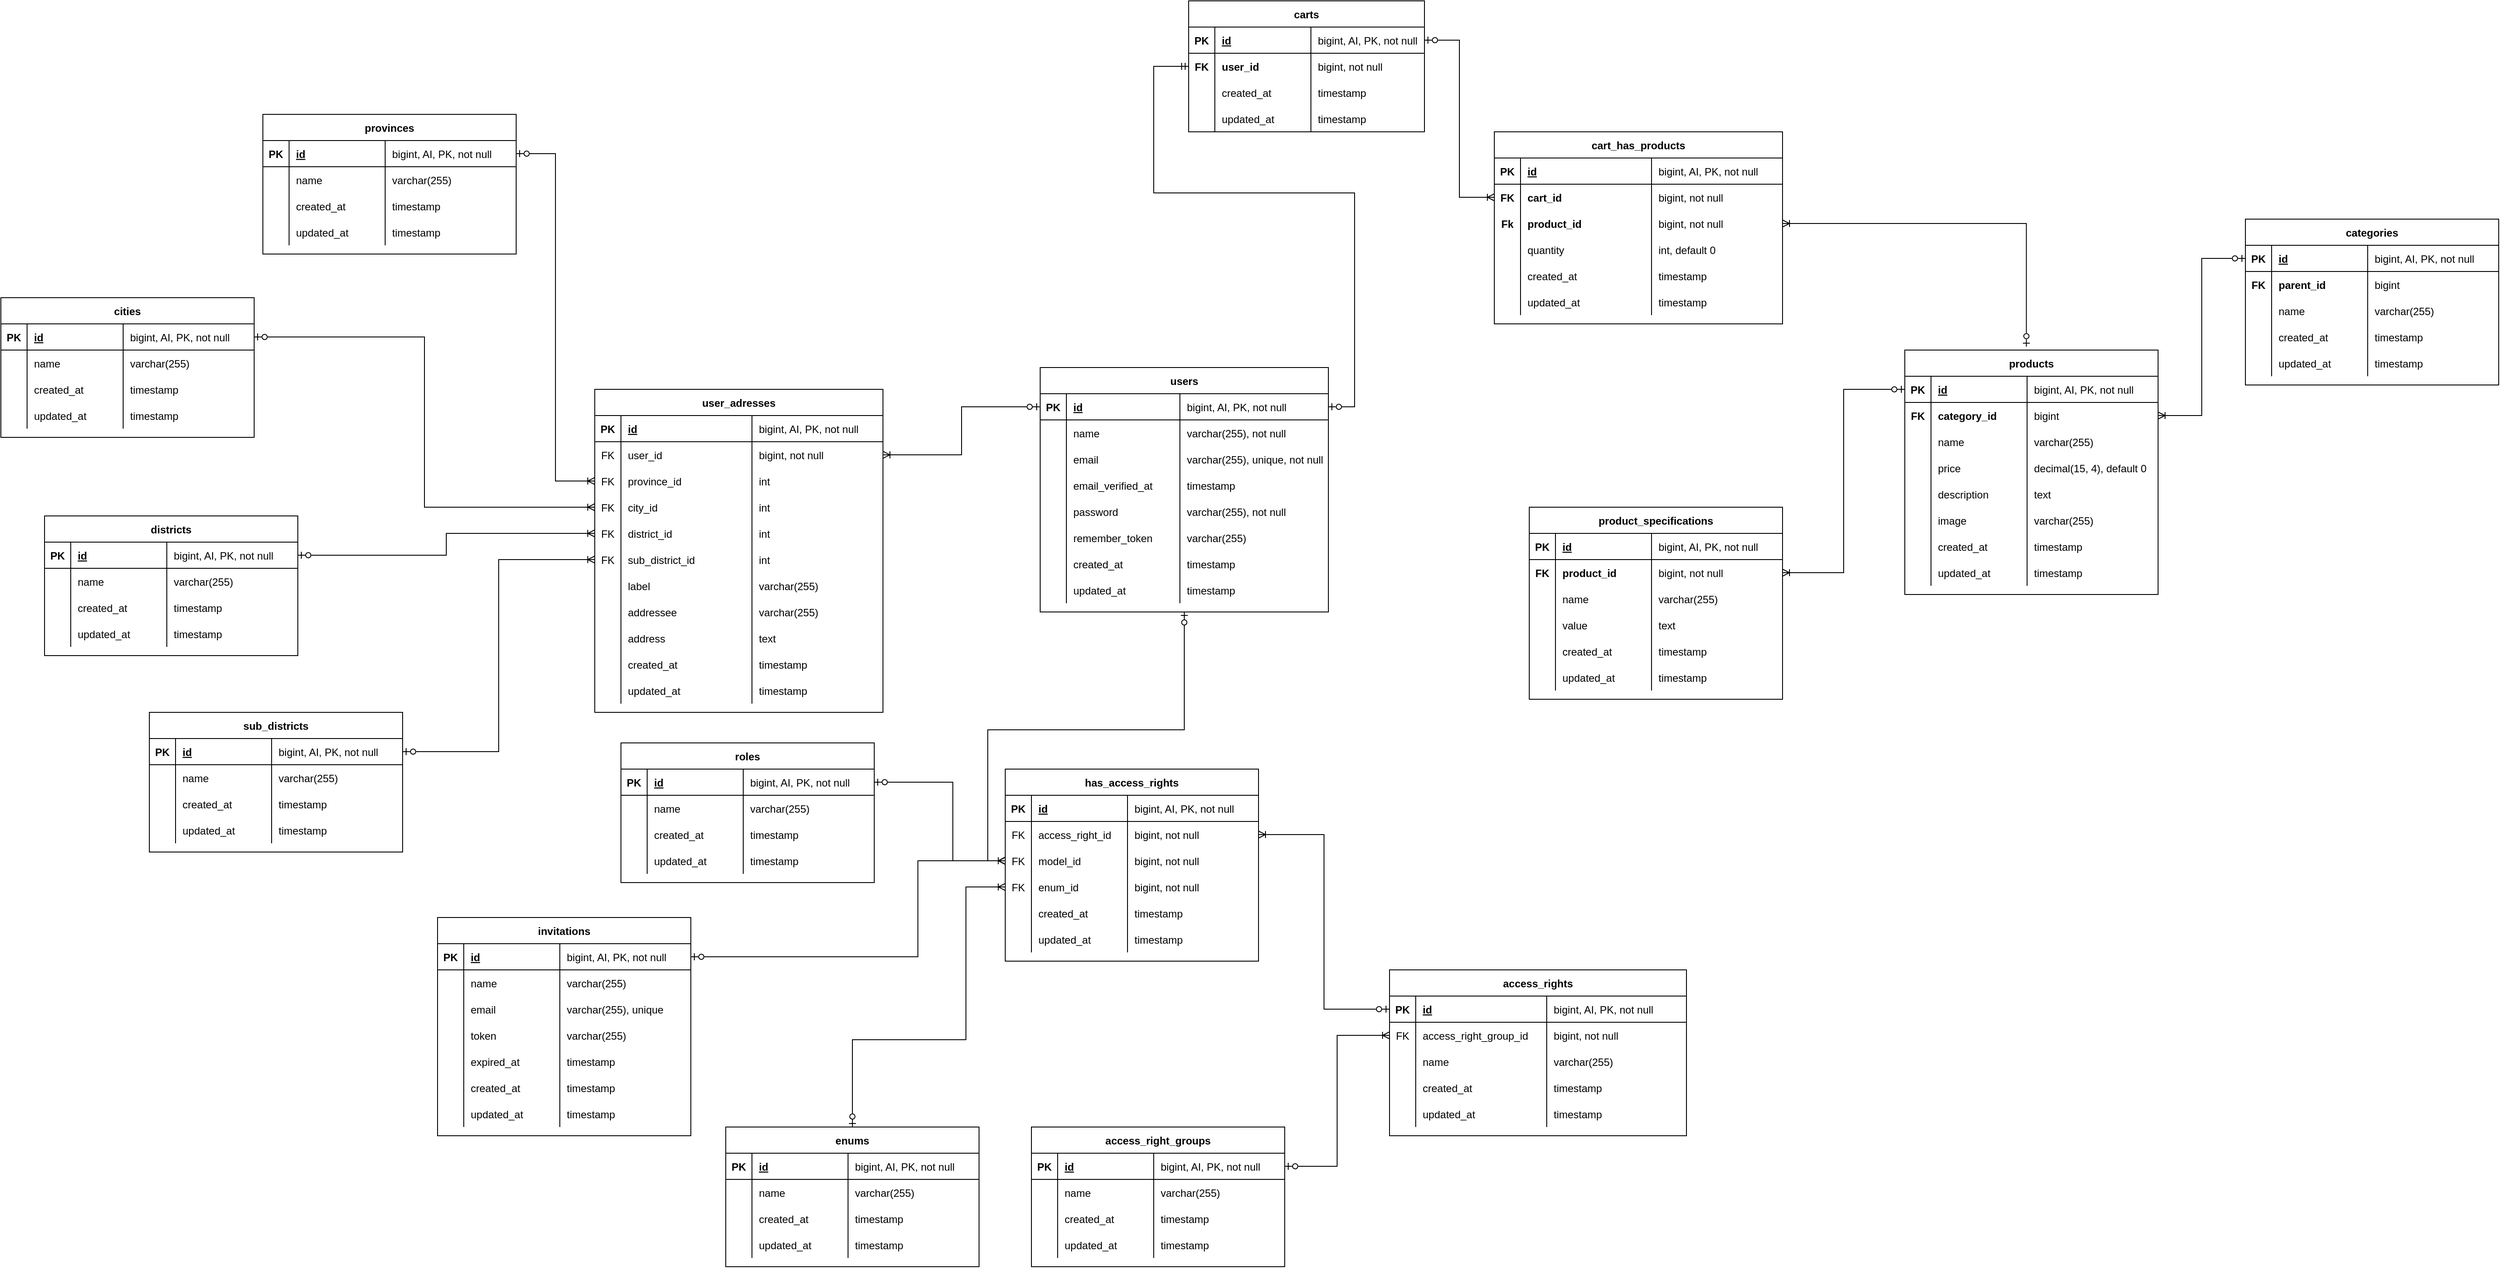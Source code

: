 <mxfile version="17.4.2" type="device"><diagram id="L0txDHZqYcDr53V8FvPo" name="Page-1"><mxGraphModel dx="1470" dy="400" grid="1" gridSize="10" guides="1" tooltips="1" connect="1" arrows="1" fold="1" page="1" pageScale="1" pageWidth="850" pageHeight="1100" math="0" shadow="0"><root><mxCell id="0"/><mxCell id="1" parent="0"/><mxCell id="1P-6g7Qbd_c_JqE4hufi-98" style="edgeStyle=orthogonalEdgeStyle;rounded=0;orthogonalLoop=1;jettySize=auto;html=1;entryX=0;entryY=0.5;entryDx=0;entryDy=0;startArrow=ERzeroToOne;startFill=0;endArrow=ERoneToMany;endFill=0;" edge="1" parent="1" source="EB_-sbq90UsuRRwT2g_a-1" target="1P-6g7Qbd_c_JqE4hufi-90"><mxGeometry relative="1" as="geometry"/></mxCell><mxCell id="EB_-sbq90UsuRRwT2g_a-1" value="users" style="shape=table;startSize=30;container=1;collapsible=1;childLayout=tableLayout;fixedRows=1;rowLines=0;fontStyle=1;align=center;resizeLast=1;" parent="1" vertex="1"><mxGeometry x="1170" y="850" width="330" height="280" as="geometry"/></mxCell><mxCell id="EB_-sbq90UsuRRwT2g_a-2" value="" style="shape=tableRow;horizontal=0;startSize=0;swimlaneHead=0;swimlaneBody=0;fillColor=none;collapsible=0;dropTarget=0;points=[[0,0.5],[1,0.5]];portConstraint=eastwest;top=0;left=0;right=0;bottom=1;" parent="EB_-sbq90UsuRRwT2g_a-1" vertex="1"><mxGeometry y="30" width="330" height="30" as="geometry"/></mxCell><mxCell id="EB_-sbq90UsuRRwT2g_a-3" value="PK" style="shape=partialRectangle;connectable=0;fillColor=none;top=0;left=0;bottom=0;right=0;fontStyle=1;overflow=hidden;" parent="EB_-sbq90UsuRRwT2g_a-2" vertex="1"><mxGeometry width="30" height="30" as="geometry"><mxRectangle width="30" height="30" as="alternateBounds"/></mxGeometry></mxCell><mxCell id="EB_-sbq90UsuRRwT2g_a-4" value="id" style="shape=partialRectangle;connectable=0;fillColor=none;top=0;left=0;bottom=0;right=0;align=left;spacingLeft=6;fontStyle=5;overflow=hidden;" parent="EB_-sbq90UsuRRwT2g_a-2" vertex="1"><mxGeometry x="30" width="130" height="30" as="geometry"><mxRectangle width="130" height="30" as="alternateBounds"/></mxGeometry></mxCell><mxCell id="RK75rmWER9ETfgy0FBrH-34" value="bigint, AI, PK, not null" style="shape=partialRectangle;connectable=0;fillColor=none;top=0;left=0;bottom=0;right=0;align=left;spacingLeft=6;fontStyle=0;overflow=hidden;" parent="EB_-sbq90UsuRRwT2g_a-2" vertex="1"><mxGeometry x="160" width="170" height="30" as="geometry"><mxRectangle width="170" height="30" as="alternateBounds"/></mxGeometry></mxCell><mxCell id="EB_-sbq90UsuRRwT2g_a-5" value="" style="shape=tableRow;horizontal=0;startSize=0;swimlaneHead=0;swimlaneBody=0;fillColor=none;collapsible=0;dropTarget=0;points=[[0,0.5],[1,0.5]];portConstraint=eastwest;top=0;left=0;right=0;bottom=0;" parent="EB_-sbq90UsuRRwT2g_a-1" vertex="1"><mxGeometry y="60" width="330" height="30" as="geometry"/></mxCell><mxCell id="EB_-sbq90UsuRRwT2g_a-6" value="" style="shape=partialRectangle;connectable=0;fillColor=none;top=0;left=0;bottom=0;right=0;editable=1;overflow=hidden;" parent="EB_-sbq90UsuRRwT2g_a-5" vertex="1"><mxGeometry width="30" height="30" as="geometry"><mxRectangle width="30" height="30" as="alternateBounds"/></mxGeometry></mxCell><mxCell id="EB_-sbq90UsuRRwT2g_a-7" value="name" style="shape=partialRectangle;connectable=0;fillColor=none;top=0;left=0;bottom=0;right=0;align=left;spacingLeft=6;overflow=hidden;" parent="EB_-sbq90UsuRRwT2g_a-5" vertex="1"><mxGeometry x="30" width="130" height="30" as="geometry"><mxRectangle width="130" height="30" as="alternateBounds"/></mxGeometry></mxCell><mxCell id="RK75rmWER9ETfgy0FBrH-35" value="varchar(255), not null" style="shape=partialRectangle;connectable=0;fillColor=none;top=0;left=0;bottom=0;right=0;align=left;spacingLeft=6;overflow=hidden;" parent="EB_-sbq90UsuRRwT2g_a-5" vertex="1"><mxGeometry x="160" width="170" height="30" as="geometry"><mxRectangle width="170" height="30" as="alternateBounds"/></mxGeometry></mxCell><mxCell id="EB_-sbq90UsuRRwT2g_a-24" value="" style="shape=tableRow;horizontal=0;startSize=0;swimlaneHead=0;swimlaneBody=0;fillColor=none;collapsible=0;dropTarget=0;points=[[0,0.5],[1,0.5]];portConstraint=eastwest;top=0;left=0;right=0;bottom=0;" parent="EB_-sbq90UsuRRwT2g_a-1" vertex="1"><mxGeometry y="90" width="330" height="30" as="geometry"/></mxCell><mxCell id="EB_-sbq90UsuRRwT2g_a-25" value="" style="shape=partialRectangle;connectable=0;fillColor=none;top=0;left=0;bottom=0;right=0;editable=1;overflow=hidden;" parent="EB_-sbq90UsuRRwT2g_a-24" vertex="1"><mxGeometry width="30" height="30" as="geometry"><mxRectangle width="30" height="30" as="alternateBounds"/></mxGeometry></mxCell><mxCell id="EB_-sbq90UsuRRwT2g_a-26" value="email" style="shape=partialRectangle;connectable=0;fillColor=none;top=0;left=0;bottom=0;right=0;align=left;spacingLeft=6;overflow=hidden;" parent="EB_-sbq90UsuRRwT2g_a-24" vertex="1"><mxGeometry x="30" width="130" height="30" as="geometry"><mxRectangle width="130" height="30" as="alternateBounds"/></mxGeometry></mxCell><mxCell id="RK75rmWER9ETfgy0FBrH-36" value="varchar(255), unique, not null" style="shape=partialRectangle;connectable=0;fillColor=none;top=0;left=0;bottom=0;right=0;align=left;spacingLeft=6;overflow=hidden;" parent="EB_-sbq90UsuRRwT2g_a-24" vertex="1"><mxGeometry x="160" width="170" height="30" as="geometry"><mxRectangle width="170" height="30" as="alternateBounds"/></mxGeometry></mxCell><mxCell id="RK75rmWER9ETfgy0FBrH-31" value="" style="shape=tableRow;horizontal=0;startSize=0;swimlaneHead=0;swimlaneBody=0;fillColor=none;collapsible=0;dropTarget=0;points=[[0,0.5],[1,0.5]];portConstraint=eastwest;top=0;left=0;right=0;bottom=0;" parent="EB_-sbq90UsuRRwT2g_a-1" vertex="1"><mxGeometry y="120" width="330" height="30" as="geometry"/></mxCell><mxCell id="RK75rmWER9ETfgy0FBrH-32" value="" style="shape=partialRectangle;connectable=0;fillColor=none;top=0;left=0;bottom=0;right=0;editable=1;overflow=hidden;" parent="RK75rmWER9ETfgy0FBrH-31" vertex="1"><mxGeometry width="30" height="30" as="geometry"><mxRectangle width="30" height="30" as="alternateBounds"/></mxGeometry></mxCell><mxCell id="RK75rmWER9ETfgy0FBrH-33" value="email_verified_at" style="shape=partialRectangle;connectable=0;fillColor=none;top=0;left=0;bottom=0;right=0;align=left;spacingLeft=6;overflow=hidden;" parent="RK75rmWER9ETfgy0FBrH-31" vertex="1"><mxGeometry x="30" width="130" height="30" as="geometry"><mxRectangle width="130" height="30" as="alternateBounds"/></mxGeometry></mxCell><mxCell id="RK75rmWER9ETfgy0FBrH-37" value="timestamp" style="shape=partialRectangle;connectable=0;fillColor=none;top=0;left=0;bottom=0;right=0;align=left;spacingLeft=6;overflow=hidden;" parent="RK75rmWER9ETfgy0FBrH-31" vertex="1"><mxGeometry x="160" width="170" height="30" as="geometry"><mxRectangle width="170" height="30" as="alternateBounds"/></mxGeometry></mxCell><mxCell id="RK75rmWER9ETfgy0FBrH-40" value="" style="shape=tableRow;horizontal=0;startSize=0;swimlaneHead=0;swimlaneBody=0;fillColor=none;collapsible=0;dropTarget=0;points=[[0,0.5],[1,0.5]];portConstraint=eastwest;top=0;left=0;right=0;bottom=0;" parent="EB_-sbq90UsuRRwT2g_a-1" vertex="1"><mxGeometry y="150" width="330" height="30" as="geometry"/></mxCell><mxCell id="RK75rmWER9ETfgy0FBrH-41" value="" style="shape=partialRectangle;connectable=0;fillColor=none;top=0;left=0;bottom=0;right=0;editable=1;overflow=hidden;" parent="RK75rmWER9ETfgy0FBrH-40" vertex="1"><mxGeometry width="30" height="30" as="geometry"><mxRectangle width="30" height="30" as="alternateBounds"/></mxGeometry></mxCell><mxCell id="RK75rmWER9ETfgy0FBrH-42" value="password" style="shape=partialRectangle;connectable=0;fillColor=none;top=0;left=0;bottom=0;right=0;align=left;spacingLeft=6;overflow=hidden;" parent="RK75rmWER9ETfgy0FBrH-40" vertex="1"><mxGeometry x="30" width="130" height="30" as="geometry"><mxRectangle width="130" height="30" as="alternateBounds"/></mxGeometry></mxCell><mxCell id="RK75rmWER9ETfgy0FBrH-43" value="varchar(255), not null" style="shape=partialRectangle;connectable=0;fillColor=none;top=0;left=0;bottom=0;right=0;align=left;spacingLeft=6;overflow=hidden;" parent="RK75rmWER9ETfgy0FBrH-40" vertex="1"><mxGeometry x="160" width="170" height="30" as="geometry"><mxRectangle width="170" height="30" as="alternateBounds"/></mxGeometry></mxCell><mxCell id="RK75rmWER9ETfgy0FBrH-44" value="" style="shape=tableRow;horizontal=0;startSize=0;swimlaneHead=0;swimlaneBody=0;fillColor=none;collapsible=0;dropTarget=0;points=[[0,0.5],[1,0.5]];portConstraint=eastwest;top=0;left=0;right=0;bottom=0;" parent="EB_-sbq90UsuRRwT2g_a-1" vertex="1"><mxGeometry y="180" width="330" height="30" as="geometry"/></mxCell><mxCell id="RK75rmWER9ETfgy0FBrH-45" value="" style="shape=partialRectangle;connectable=0;fillColor=none;top=0;left=0;bottom=0;right=0;editable=1;overflow=hidden;" parent="RK75rmWER9ETfgy0FBrH-44" vertex="1"><mxGeometry width="30" height="30" as="geometry"><mxRectangle width="30" height="30" as="alternateBounds"/></mxGeometry></mxCell><mxCell id="RK75rmWER9ETfgy0FBrH-46" value="remember_token" style="shape=partialRectangle;connectable=0;fillColor=none;top=0;left=0;bottom=0;right=0;align=left;spacingLeft=6;overflow=hidden;" parent="RK75rmWER9ETfgy0FBrH-44" vertex="1"><mxGeometry x="30" width="130" height="30" as="geometry"><mxRectangle width="130" height="30" as="alternateBounds"/></mxGeometry></mxCell><mxCell id="RK75rmWER9ETfgy0FBrH-47" value="varchar(255)" style="shape=partialRectangle;connectable=0;fillColor=none;top=0;left=0;bottom=0;right=0;align=left;spacingLeft=6;overflow=hidden;" parent="RK75rmWER9ETfgy0FBrH-44" vertex="1"><mxGeometry x="160" width="170" height="30" as="geometry"><mxRectangle width="170" height="30" as="alternateBounds"/></mxGeometry></mxCell><mxCell id="EB_-sbq90UsuRRwT2g_a-8" value="" style="shape=tableRow;horizontal=0;startSize=0;swimlaneHead=0;swimlaneBody=0;fillColor=none;collapsible=0;dropTarget=0;points=[[0,0.5],[1,0.5]];portConstraint=eastwest;top=0;left=0;right=0;bottom=0;" parent="EB_-sbq90UsuRRwT2g_a-1" vertex="1"><mxGeometry y="210" width="330" height="30" as="geometry"/></mxCell><mxCell id="EB_-sbq90UsuRRwT2g_a-9" value="" style="shape=partialRectangle;connectable=0;fillColor=none;top=0;left=0;bottom=0;right=0;editable=1;overflow=hidden;" parent="EB_-sbq90UsuRRwT2g_a-8" vertex="1"><mxGeometry width="30" height="30" as="geometry"><mxRectangle width="30" height="30" as="alternateBounds"/></mxGeometry></mxCell><mxCell id="EB_-sbq90UsuRRwT2g_a-10" value="created_at" style="shape=partialRectangle;connectable=0;fillColor=none;top=0;left=0;bottom=0;right=0;align=left;spacingLeft=6;overflow=hidden;" parent="EB_-sbq90UsuRRwT2g_a-8" vertex="1"><mxGeometry x="30" width="130" height="30" as="geometry"><mxRectangle width="130" height="30" as="alternateBounds"/></mxGeometry></mxCell><mxCell id="RK75rmWER9ETfgy0FBrH-38" value="timestamp" style="shape=partialRectangle;connectable=0;fillColor=none;top=0;left=0;bottom=0;right=0;align=left;spacingLeft=6;overflow=hidden;" parent="EB_-sbq90UsuRRwT2g_a-8" vertex="1"><mxGeometry x="160" width="170" height="30" as="geometry"><mxRectangle width="170" height="30" as="alternateBounds"/></mxGeometry></mxCell><mxCell id="EB_-sbq90UsuRRwT2g_a-27" value="" style="shape=tableRow;horizontal=0;startSize=0;swimlaneHead=0;swimlaneBody=0;fillColor=none;collapsible=0;dropTarget=0;points=[[0,0.5],[1,0.5]];portConstraint=eastwest;top=0;left=0;right=0;bottom=0;" parent="EB_-sbq90UsuRRwT2g_a-1" vertex="1"><mxGeometry y="240" width="330" height="30" as="geometry"/></mxCell><mxCell id="EB_-sbq90UsuRRwT2g_a-28" value="" style="shape=partialRectangle;connectable=0;fillColor=none;top=0;left=0;bottom=0;right=0;editable=1;overflow=hidden;" parent="EB_-sbq90UsuRRwT2g_a-27" vertex="1"><mxGeometry width="30" height="30" as="geometry"><mxRectangle width="30" height="30" as="alternateBounds"/></mxGeometry></mxCell><mxCell id="EB_-sbq90UsuRRwT2g_a-29" value="updated_at" style="shape=partialRectangle;connectable=0;fillColor=none;top=0;left=0;bottom=0;right=0;align=left;spacingLeft=6;overflow=hidden;" parent="EB_-sbq90UsuRRwT2g_a-27" vertex="1"><mxGeometry x="30" width="130" height="30" as="geometry"><mxRectangle width="130" height="30" as="alternateBounds"/></mxGeometry></mxCell><mxCell id="RK75rmWER9ETfgy0FBrH-39" value="timestamp" style="shape=partialRectangle;connectable=0;fillColor=none;top=0;left=0;bottom=0;right=0;align=left;spacingLeft=6;overflow=hidden;" parent="EB_-sbq90UsuRRwT2g_a-27" vertex="1"><mxGeometry x="160" width="170" height="30" as="geometry"><mxRectangle width="170" height="30" as="alternateBounds"/></mxGeometry></mxCell><mxCell id="EB_-sbq90UsuRRwT2g_a-14" value="categories" style="shape=table;startSize=30;container=1;collapsible=1;childLayout=tableLayout;fixedRows=1;rowLines=0;fontStyle=1;align=center;resizeLast=1;" parent="1" vertex="1"><mxGeometry x="2550" y="680" width="290" height="190" as="geometry"/></mxCell><mxCell id="EB_-sbq90UsuRRwT2g_a-15" value="" style="shape=tableRow;horizontal=0;startSize=0;swimlaneHead=0;swimlaneBody=0;fillColor=none;collapsible=0;dropTarget=0;points=[[0,0.5],[1,0.5]];portConstraint=eastwest;top=0;left=0;right=0;bottom=1;" parent="EB_-sbq90UsuRRwT2g_a-14" vertex="1"><mxGeometry y="30" width="290" height="30" as="geometry"/></mxCell><mxCell id="EB_-sbq90UsuRRwT2g_a-16" value="PK" style="shape=partialRectangle;connectable=0;fillColor=none;top=0;left=0;bottom=0;right=0;fontStyle=1;overflow=hidden;" parent="EB_-sbq90UsuRRwT2g_a-15" vertex="1"><mxGeometry width="30" height="30" as="geometry"><mxRectangle width="30" height="30" as="alternateBounds"/></mxGeometry></mxCell><mxCell id="EB_-sbq90UsuRRwT2g_a-17" value="id" style="shape=partialRectangle;connectable=0;fillColor=none;top=0;left=0;bottom=0;right=0;align=left;spacingLeft=6;fontStyle=5;overflow=hidden;" parent="EB_-sbq90UsuRRwT2g_a-15" vertex="1"><mxGeometry x="30" width="110" height="30" as="geometry"><mxRectangle width="110" height="30" as="alternateBounds"/></mxGeometry></mxCell><mxCell id="RK75rmWER9ETfgy0FBrH-5" value="bigint, AI, PK, not null" style="shape=partialRectangle;connectable=0;fillColor=none;top=0;left=0;bottom=0;right=0;align=left;spacingLeft=6;fontStyle=0;overflow=hidden;" parent="EB_-sbq90UsuRRwT2g_a-15" vertex="1"><mxGeometry x="140" width="150" height="30" as="geometry"><mxRectangle width="150" height="30" as="alternateBounds"/></mxGeometry></mxCell><mxCell id="EB_-sbq90UsuRRwT2g_a-18" value="" style="shape=tableRow;horizontal=0;startSize=0;swimlaneHead=0;swimlaneBody=0;fillColor=none;collapsible=0;dropTarget=0;points=[[0,0.5],[1,0.5]];portConstraint=eastwest;top=0;left=0;right=0;bottom=0;" parent="EB_-sbq90UsuRRwT2g_a-14" vertex="1"><mxGeometry y="60" width="290" height="30" as="geometry"/></mxCell><mxCell id="EB_-sbq90UsuRRwT2g_a-19" value="FK" style="shape=partialRectangle;connectable=0;fillColor=none;top=0;left=0;bottom=0;right=0;editable=1;overflow=hidden;fontStyle=1" parent="EB_-sbq90UsuRRwT2g_a-18" vertex="1"><mxGeometry width="30" height="30" as="geometry"><mxRectangle width="30" height="30" as="alternateBounds"/></mxGeometry></mxCell><mxCell id="EB_-sbq90UsuRRwT2g_a-20" value="parent_id" style="shape=partialRectangle;connectable=0;fillColor=none;top=0;left=0;bottom=0;right=0;align=left;spacingLeft=6;overflow=hidden;fontStyle=1" parent="EB_-sbq90UsuRRwT2g_a-18" vertex="1"><mxGeometry x="30" width="110" height="30" as="geometry"><mxRectangle width="110" height="30" as="alternateBounds"/></mxGeometry></mxCell><mxCell id="RK75rmWER9ETfgy0FBrH-6" value="bigint" style="shape=partialRectangle;connectable=0;fillColor=none;top=0;left=0;bottom=0;right=0;align=left;spacingLeft=6;overflow=hidden;" parent="EB_-sbq90UsuRRwT2g_a-18" vertex="1"><mxGeometry x="140" width="150" height="30" as="geometry"><mxRectangle width="150" height="30" as="alternateBounds"/></mxGeometry></mxCell><mxCell id="RK75rmWER9ETfgy0FBrH-9" value="" style="shape=tableRow;horizontal=0;startSize=0;swimlaneHead=0;swimlaneBody=0;fillColor=none;collapsible=0;dropTarget=0;points=[[0,0.5],[1,0.5]];portConstraint=eastwest;top=0;left=0;right=0;bottom=0;" parent="EB_-sbq90UsuRRwT2g_a-14" vertex="1"><mxGeometry y="90" width="290" height="30" as="geometry"/></mxCell><mxCell id="RK75rmWER9ETfgy0FBrH-10" value="" style="shape=partialRectangle;connectable=0;fillColor=none;top=0;left=0;bottom=0;right=0;editable=1;overflow=hidden;" parent="RK75rmWER9ETfgy0FBrH-9" vertex="1"><mxGeometry width="30" height="30" as="geometry"><mxRectangle width="30" height="30" as="alternateBounds"/></mxGeometry></mxCell><mxCell id="RK75rmWER9ETfgy0FBrH-11" value="name" style="shape=partialRectangle;connectable=0;fillColor=none;top=0;left=0;bottom=0;right=0;align=left;spacingLeft=6;overflow=hidden;" parent="RK75rmWER9ETfgy0FBrH-9" vertex="1"><mxGeometry x="30" width="110" height="30" as="geometry"><mxRectangle width="110" height="30" as="alternateBounds"/></mxGeometry></mxCell><mxCell id="RK75rmWER9ETfgy0FBrH-12" value="varchar(255)" style="shape=partialRectangle;connectable=0;fillColor=none;top=0;left=0;bottom=0;right=0;align=left;spacingLeft=6;overflow=hidden;" parent="RK75rmWER9ETfgy0FBrH-9" vertex="1"><mxGeometry x="140" width="150" height="30" as="geometry"><mxRectangle width="150" height="30" as="alternateBounds"/></mxGeometry></mxCell><mxCell id="EB_-sbq90UsuRRwT2g_a-21" value="" style="shape=tableRow;horizontal=0;startSize=0;swimlaneHead=0;swimlaneBody=0;fillColor=none;collapsible=0;dropTarget=0;points=[[0,0.5],[1,0.5]];portConstraint=eastwest;top=0;left=0;right=0;bottom=0;" parent="EB_-sbq90UsuRRwT2g_a-14" vertex="1"><mxGeometry y="120" width="290" height="30" as="geometry"/></mxCell><mxCell id="EB_-sbq90UsuRRwT2g_a-22" value="" style="shape=partialRectangle;connectable=0;fillColor=none;top=0;left=0;bottom=0;right=0;editable=1;overflow=hidden;" parent="EB_-sbq90UsuRRwT2g_a-21" vertex="1"><mxGeometry width="30" height="30" as="geometry"><mxRectangle width="30" height="30" as="alternateBounds"/></mxGeometry></mxCell><mxCell id="EB_-sbq90UsuRRwT2g_a-23" value="created_at" style="shape=partialRectangle;connectable=0;fillColor=none;top=0;left=0;bottom=0;right=0;align=left;spacingLeft=6;overflow=hidden;" parent="EB_-sbq90UsuRRwT2g_a-21" vertex="1"><mxGeometry x="30" width="110" height="30" as="geometry"><mxRectangle width="110" height="30" as="alternateBounds"/></mxGeometry></mxCell><mxCell id="RK75rmWER9ETfgy0FBrH-7" value="timestamp" style="shape=partialRectangle;connectable=0;fillColor=none;top=0;left=0;bottom=0;right=0;align=left;spacingLeft=6;overflow=hidden;" parent="EB_-sbq90UsuRRwT2g_a-21" vertex="1"><mxGeometry x="140" width="150" height="30" as="geometry"><mxRectangle width="150" height="30" as="alternateBounds"/></mxGeometry></mxCell><mxCell id="EB_-sbq90UsuRRwT2g_a-30" value="" style="shape=tableRow;horizontal=0;startSize=0;swimlaneHead=0;swimlaneBody=0;fillColor=none;collapsible=0;dropTarget=0;points=[[0,0.5],[1,0.5]];portConstraint=eastwest;top=0;left=0;right=0;bottom=0;" parent="EB_-sbq90UsuRRwT2g_a-14" vertex="1"><mxGeometry y="150" width="290" height="30" as="geometry"/></mxCell><mxCell id="EB_-sbq90UsuRRwT2g_a-31" value="" style="shape=partialRectangle;connectable=0;fillColor=none;top=0;left=0;bottom=0;right=0;editable=1;overflow=hidden;" parent="EB_-sbq90UsuRRwT2g_a-30" vertex="1"><mxGeometry width="30" height="30" as="geometry"><mxRectangle width="30" height="30" as="alternateBounds"/></mxGeometry></mxCell><mxCell id="EB_-sbq90UsuRRwT2g_a-32" value="updated_at" style="shape=partialRectangle;connectable=0;fillColor=none;top=0;left=0;bottom=0;right=0;align=left;spacingLeft=6;overflow=hidden;" parent="EB_-sbq90UsuRRwT2g_a-30" vertex="1"><mxGeometry x="30" width="110" height="30" as="geometry"><mxRectangle width="110" height="30" as="alternateBounds"/></mxGeometry></mxCell><mxCell id="RK75rmWER9ETfgy0FBrH-8" value="timestamp" style="shape=partialRectangle;connectable=0;fillColor=none;top=0;left=0;bottom=0;right=0;align=left;spacingLeft=6;overflow=hidden;" parent="EB_-sbq90UsuRRwT2g_a-30" vertex="1"><mxGeometry x="140" width="150" height="30" as="geometry"><mxRectangle width="150" height="30" as="alternateBounds"/></mxGeometry></mxCell><mxCell id="EB_-sbq90UsuRRwT2g_a-33" value="products" style="shape=table;startSize=30;container=1;collapsible=1;childLayout=tableLayout;fixedRows=1;rowLines=0;fontStyle=1;align=center;resizeLast=1;" parent="1" vertex="1"><mxGeometry x="2160" y="830" width="290" height="280" as="geometry"/></mxCell><mxCell id="EB_-sbq90UsuRRwT2g_a-34" value="" style="shape=tableRow;horizontal=0;startSize=0;swimlaneHead=0;swimlaneBody=0;fillColor=none;collapsible=0;dropTarget=0;points=[[0,0.5],[1,0.5]];portConstraint=eastwest;top=0;left=0;right=0;bottom=1;" parent="EB_-sbq90UsuRRwT2g_a-33" vertex="1"><mxGeometry y="30" width="290" height="30" as="geometry"/></mxCell><mxCell id="EB_-sbq90UsuRRwT2g_a-35" value="PK" style="shape=partialRectangle;connectable=0;fillColor=none;top=0;left=0;bottom=0;right=0;fontStyle=1;overflow=hidden;" parent="EB_-sbq90UsuRRwT2g_a-34" vertex="1"><mxGeometry width="30" height="30" as="geometry"><mxRectangle width="30" height="30" as="alternateBounds"/></mxGeometry></mxCell><mxCell id="EB_-sbq90UsuRRwT2g_a-36" value="id" style="shape=partialRectangle;connectable=0;fillColor=none;top=0;left=0;bottom=0;right=0;align=left;spacingLeft=6;fontStyle=5;overflow=hidden;" parent="EB_-sbq90UsuRRwT2g_a-34" vertex="1"><mxGeometry x="30" width="110" height="30" as="geometry"><mxRectangle width="110" height="30" as="alternateBounds"/></mxGeometry></mxCell><mxCell id="RK75rmWER9ETfgy0FBrH-13" value="bigint, AI, PK, not null" style="shape=partialRectangle;connectable=0;fillColor=none;top=0;left=0;bottom=0;right=0;align=left;spacingLeft=6;fontStyle=0;overflow=hidden;" parent="EB_-sbq90UsuRRwT2g_a-34" vertex="1"><mxGeometry x="140" width="150" height="30" as="geometry"><mxRectangle width="150" height="30" as="alternateBounds"/></mxGeometry></mxCell><mxCell id="EB_-sbq90UsuRRwT2g_a-58" value="" style="shape=tableRow;horizontal=0;startSize=0;swimlaneHead=0;swimlaneBody=0;fillColor=none;collapsible=0;dropTarget=0;points=[[0,0.5],[1,0.5]];portConstraint=eastwest;top=0;left=0;right=0;bottom=0;" parent="EB_-sbq90UsuRRwT2g_a-33" vertex="1"><mxGeometry y="60" width="290" height="30" as="geometry"/></mxCell><mxCell id="EB_-sbq90UsuRRwT2g_a-59" value="FK" style="shape=partialRectangle;connectable=0;fillColor=none;top=0;left=0;bottom=0;right=0;editable=1;overflow=hidden;fontStyle=1" parent="EB_-sbq90UsuRRwT2g_a-58" vertex="1"><mxGeometry width="30" height="30" as="geometry"><mxRectangle width="30" height="30" as="alternateBounds"/></mxGeometry></mxCell><mxCell id="EB_-sbq90UsuRRwT2g_a-60" value="category_id" style="shape=partialRectangle;connectable=0;fillColor=none;top=0;left=0;bottom=0;right=0;align=left;spacingLeft=6;overflow=hidden;fontStyle=1" parent="EB_-sbq90UsuRRwT2g_a-58" vertex="1"><mxGeometry x="30" width="110" height="30" as="geometry"><mxRectangle width="110" height="30" as="alternateBounds"/></mxGeometry></mxCell><mxCell id="RK75rmWER9ETfgy0FBrH-14" value="bigint" style="shape=partialRectangle;connectable=0;fillColor=none;top=0;left=0;bottom=0;right=0;align=left;spacingLeft=6;overflow=hidden;fontStyle=0" parent="EB_-sbq90UsuRRwT2g_a-58" vertex="1"><mxGeometry x="140" width="150" height="30" as="geometry"><mxRectangle width="150" height="30" as="alternateBounds"/></mxGeometry></mxCell><mxCell id="EB_-sbq90UsuRRwT2g_a-37" value="" style="shape=tableRow;horizontal=0;startSize=0;swimlaneHead=0;swimlaneBody=0;fillColor=none;collapsible=0;dropTarget=0;points=[[0,0.5],[1,0.5]];portConstraint=eastwest;top=0;left=0;right=0;bottom=0;" parent="EB_-sbq90UsuRRwT2g_a-33" vertex="1"><mxGeometry y="90" width="290" height="30" as="geometry"/></mxCell><mxCell id="EB_-sbq90UsuRRwT2g_a-38" value="" style="shape=partialRectangle;connectable=0;fillColor=none;top=0;left=0;bottom=0;right=0;editable=1;overflow=hidden;" parent="EB_-sbq90UsuRRwT2g_a-37" vertex="1"><mxGeometry width="30" height="30" as="geometry"><mxRectangle width="30" height="30" as="alternateBounds"/></mxGeometry></mxCell><mxCell id="EB_-sbq90UsuRRwT2g_a-39" value="name" style="shape=partialRectangle;connectable=0;fillColor=none;top=0;left=0;bottom=0;right=0;align=left;spacingLeft=6;overflow=hidden;" parent="EB_-sbq90UsuRRwT2g_a-37" vertex="1"><mxGeometry x="30" width="110" height="30" as="geometry"><mxRectangle width="110" height="30" as="alternateBounds"/></mxGeometry></mxCell><mxCell id="RK75rmWER9ETfgy0FBrH-15" value="varchar(255)" style="shape=partialRectangle;connectable=0;fillColor=none;top=0;left=0;bottom=0;right=0;align=left;spacingLeft=6;overflow=hidden;" parent="EB_-sbq90UsuRRwT2g_a-37" vertex="1"><mxGeometry x="140" width="150" height="30" as="geometry"><mxRectangle width="150" height="30" as="alternateBounds"/></mxGeometry></mxCell><mxCell id="EB_-sbq90UsuRRwT2g_a-46" value="" style="shape=tableRow;horizontal=0;startSize=0;swimlaneHead=0;swimlaneBody=0;fillColor=none;collapsible=0;dropTarget=0;points=[[0,0.5],[1,0.5]];portConstraint=eastwest;top=0;left=0;right=0;bottom=0;" parent="EB_-sbq90UsuRRwT2g_a-33" vertex="1"><mxGeometry y="120" width="290" height="30" as="geometry"/></mxCell><mxCell id="EB_-sbq90UsuRRwT2g_a-47" value="" style="shape=partialRectangle;connectable=0;fillColor=none;top=0;left=0;bottom=0;right=0;editable=1;overflow=hidden;" parent="EB_-sbq90UsuRRwT2g_a-46" vertex="1"><mxGeometry width="30" height="30" as="geometry"><mxRectangle width="30" height="30" as="alternateBounds"/></mxGeometry></mxCell><mxCell id="EB_-sbq90UsuRRwT2g_a-48" value="price" style="shape=partialRectangle;connectable=0;fillColor=none;top=0;left=0;bottom=0;right=0;align=left;spacingLeft=6;overflow=hidden;" parent="EB_-sbq90UsuRRwT2g_a-46" vertex="1"><mxGeometry x="30" width="110" height="30" as="geometry"><mxRectangle width="110" height="30" as="alternateBounds"/></mxGeometry></mxCell><mxCell id="RK75rmWER9ETfgy0FBrH-16" value="decimal(15, 4), default 0" style="shape=partialRectangle;connectable=0;fillColor=none;top=0;left=0;bottom=0;right=0;align=left;spacingLeft=6;overflow=hidden;" parent="EB_-sbq90UsuRRwT2g_a-46" vertex="1"><mxGeometry x="140" width="150" height="30" as="geometry"><mxRectangle width="150" height="30" as="alternateBounds"/></mxGeometry></mxCell><mxCell id="EB_-sbq90UsuRRwT2g_a-52" value="" style="shape=tableRow;horizontal=0;startSize=0;swimlaneHead=0;swimlaneBody=0;fillColor=none;collapsible=0;dropTarget=0;points=[[0,0.5],[1,0.5]];portConstraint=eastwest;top=0;left=0;right=0;bottom=0;" parent="EB_-sbq90UsuRRwT2g_a-33" vertex="1"><mxGeometry y="150" width="290" height="30" as="geometry"/></mxCell><mxCell id="EB_-sbq90UsuRRwT2g_a-53" value="" style="shape=partialRectangle;connectable=0;fillColor=none;top=0;left=0;bottom=0;right=0;editable=1;overflow=hidden;" parent="EB_-sbq90UsuRRwT2g_a-52" vertex="1"><mxGeometry width="30" height="30" as="geometry"><mxRectangle width="30" height="30" as="alternateBounds"/></mxGeometry></mxCell><mxCell id="EB_-sbq90UsuRRwT2g_a-54" value="description" style="shape=partialRectangle;connectable=0;fillColor=none;top=0;left=0;bottom=0;right=0;align=left;spacingLeft=6;overflow=hidden;" parent="EB_-sbq90UsuRRwT2g_a-52" vertex="1"><mxGeometry x="30" width="110" height="30" as="geometry"><mxRectangle width="110" height="30" as="alternateBounds"/></mxGeometry></mxCell><mxCell id="RK75rmWER9ETfgy0FBrH-17" value="text" style="shape=partialRectangle;connectable=0;fillColor=none;top=0;left=0;bottom=0;right=0;align=left;spacingLeft=6;overflow=hidden;" parent="EB_-sbq90UsuRRwT2g_a-52" vertex="1"><mxGeometry x="140" width="150" height="30" as="geometry"><mxRectangle width="150" height="30" as="alternateBounds"/></mxGeometry></mxCell><mxCell id="EB_-sbq90UsuRRwT2g_a-49" value="" style="shape=tableRow;horizontal=0;startSize=0;swimlaneHead=0;swimlaneBody=0;fillColor=none;collapsible=0;dropTarget=0;points=[[0,0.5],[1,0.5]];portConstraint=eastwest;top=0;left=0;right=0;bottom=0;" parent="EB_-sbq90UsuRRwT2g_a-33" vertex="1"><mxGeometry y="180" width="290" height="30" as="geometry"/></mxCell><mxCell id="EB_-sbq90UsuRRwT2g_a-50" value="" style="shape=partialRectangle;connectable=0;fillColor=none;top=0;left=0;bottom=0;right=0;editable=1;overflow=hidden;" parent="EB_-sbq90UsuRRwT2g_a-49" vertex="1"><mxGeometry width="30" height="30" as="geometry"><mxRectangle width="30" height="30" as="alternateBounds"/></mxGeometry></mxCell><mxCell id="EB_-sbq90UsuRRwT2g_a-51" value="image" style="shape=partialRectangle;connectable=0;fillColor=none;top=0;left=0;bottom=0;right=0;align=left;spacingLeft=6;overflow=hidden;" parent="EB_-sbq90UsuRRwT2g_a-49" vertex="1"><mxGeometry x="30" width="110" height="30" as="geometry"><mxRectangle width="110" height="30" as="alternateBounds"/></mxGeometry></mxCell><mxCell id="RK75rmWER9ETfgy0FBrH-18" value="varchar(255)" style="shape=partialRectangle;connectable=0;fillColor=none;top=0;left=0;bottom=0;right=0;align=left;spacingLeft=6;overflow=hidden;" parent="EB_-sbq90UsuRRwT2g_a-49" vertex="1"><mxGeometry x="140" width="150" height="30" as="geometry"><mxRectangle width="150" height="30" as="alternateBounds"/></mxGeometry></mxCell><mxCell id="EB_-sbq90UsuRRwT2g_a-40" value="" style="shape=tableRow;horizontal=0;startSize=0;swimlaneHead=0;swimlaneBody=0;fillColor=none;collapsible=0;dropTarget=0;points=[[0,0.5],[1,0.5]];portConstraint=eastwest;top=0;left=0;right=0;bottom=0;" parent="EB_-sbq90UsuRRwT2g_a-33" vertex="1"><mxGeometry y="210" width="290" height="30" as="geometry"/></mxCell><mxCell id="EB_-sbq90UsuRRwT2g_a-41" value="" style="shape=partialRectangle;connectable=0;fillColor=none;top=0;left=0;bottom=0;right=0;editable=1;overflow=hidden;" parent="EB_-sbq90UsuRRwT2g_a-40" vertex="1"><mxGeometry width="30" height="30" as="geometry"><mxRectangle width="30" height="30" as="alternateBounds"/></mxGeometry></mxCell><mxCell id="EB_-sbq90UsuRRwT2g_a-42" value="created_at" style="shape=partialRectangle;connectable=0;fillColor=none;top=0;left=0;bottom=0;right=0;align=left;spacingLeft=6;overflow=hidden;" parent="EB_-sbq90UsuRRwT2g_a-40" vertex="1"><mxGeometry x="30" width="110" height="30" as="geometry"><mxRectangle width="110" height="30" as="alternateBounds"/></mxGeometry></mxCell><mxCell id="RK75rmWER9ETfgy0FBrH-19" value="timestamp" style="shape=partialRectangle;connectable=0;fillColor=none;top=0;left=0;bottom=0;right=0;align=left;spacingLeft=6;overflow=hidden;" parent="EB_-sbq90UsuRRwT2g_a-40" vertex="1"><mxGeometry x="140" width="150" height="30" as="geometry"><mxRectangle width="150" height="30" as="alternateBounds"/></mxGeometry></mxCell><mxCell id="EB_-sbq90UsuRRwT2g_a-43" value="" style="shape=tableRow;horizontal=0;startSize=0;swimlaneHead=0;swimlaneBody=0;fillColor=none;collapsible=0;dropTarget=0;points=[[0,0.5],[1,0.5]];portConstraint=eastwest;top=0;left=0;right=0;bottom=0;" parent="EB_-sbq90UsuRRwT2g_a-33" vertex="1"><mxGeometry y="240" width="290" height="30" as="geometry"/></mxCell><mxCell id="EB_-sbq90UsuRRwT2g_a-44" value="" style="shape=partialRectangle;connectable=0;fillColor=none;top=0;left=0;bottom=0;right=0;editable=1;overflow=hidden;" parent="EB_-sbq90UsuRRwT2g_a-43" vertex="1"><mxGeometry width="30" height="30" as="geometry"><mxRectangle width="30" height="30" as="alternateBounds"/></mxGeometry></mxCell><mxCell id="EB_-sbq90UsuRRwT2g_a-45" value="updated_at" style="shape=partialRectangle;connectable=0;fillColor=none;top=0;left=0;bottom=0;right=0;align=left;spacingLeft=6;overflow=hidden;" parent="EB_-sbq90UsuRRwT2g_a-43" vertex="1"><mxGeometry x="30" width="110" height="30" as="geometry"><mxRectangle width="110" height="30" as="alternateBounds"/></mxGeometry></mxCell><mxCell id="RK75rmWER9ETfgy0FBrH-20" value="timestamp" style="shape=partialRectangle;connectable=0;fillColor=none;top=0;left=0;bottom=0;right=0;align=left;spacingLeft=6;overflow=hidden;" parent="EB_-sbq90UsuRRwT2g_a-43" vertex="1"><mxGeometry x="140" width="150" height="30" as="geometry"><mxRectangle width="150" height="30" as="alternateBounds"/></mxGeometry></mxCell><mxCell id="EB_-sbq90UsuRRwT2g_a-61" style="edgeStyle=orthogonalEdgeStyle;rounded=0;orthogonalLoop=1;jettySize=auto;html=1;entryX=1;entryY=0.5;entryDx=0;entryDy=0;startArrow=ERzeroToOne;startFill=0;endArrow=ERoneToMany;endFill=0;" parent="1" source="EB_-sbq90UsuRRwT2g_a-15" target="EB_-sbq90UsuRRwT2g_a-58" edge="1"><mxGeometry relative="1" as="geometry"/></mxCell><mxCell id="eJidH7ZZ9xA4nUT2Mqq--1" value="carts" style="shape=table;startSize=30;container=1;collapsible=1;childLayout=tableLayout;fixedRows=1;rowLines=0;fontStyle=1;align=center;resizeLast=1;" parent="1" vertex="1"><mxGeometry x="1340" y="430" width="270" height="150" as="geometry"/></mxCell><mxCell id="eJidH7ZZ9xA4nUT2Mqq--2" value="" style="shape=tableRow;horizontal=0;startSize=0;swimlaneHead=0;swimlaneBody=0;fillColor=none;collapsible=0;dropTarget=0;points=[[0,0.5],[1,0.5]];portConstraint=eastwest;top=0;left=0;right=0;bottom=1;" parent="eJidH7ZZ9xA4nUT2Mqq--1" vertex="1"><mxGeometry y="30" width="270" height="30" as="geometry"/></mxCell><mxCell id="eJidH7ZZ9xA4nUT2Mqq--3" value="PK" style="shape=partialRectangle;connectable=0;fillColor=none;top=0;left=0;bottom=0;right=0;fontStyle=1;overflow=hidden;" parent="eJidH7ZZ9xA4nUT2Mqq--2" vertex="1"><mxGeometry width="30" height="30" as="geometry"><mxRectangle width="30" height="30" as="alternateBounds"/></mxGeometry></mxCell><mxCell id="eJidH7ZZ9xA4nUT2Mqq--4" value="id" style="shape=partialRectangle;connectable=0;fillColor=none;top=0;left=0;bottom=0;right=0;align=left;spacingLeft=6;fontStyle=5;overflow=hidden;" parent="eJidH7ZZ9xA4nUT2Mqq--2" vertex="1"><mxGeometry x="30" width="110" height="30" as="geometry"><mxRectangle width="110" height="30" as="alternateBounds"/></mxGeometry></mxCell><mxCell id="RK75rmWER9ETfgy0FBrH-27" value="bigint, AI, PK, not null" style="shape=partialRectangle;connectable=0;fillColor=none;top=0;left=0;bottom=0;right=0;align=left;spacingLeft=6;fontStyle=0;overflow=hidden;" parent="eJidH7ZZ9xA4nUT2Mqq--2" vertex="1"><mxGeometry x="140" width="130" height="30" as="geometry"><mxRectangle width="130" height="30" as="alternateBounds"/></mxGeometry></mxCell><mxCell id="eJidH7ZZ9xA4nUT2Mqq--14" value="" style="shape=tableRow;horizontal=0;startSize=0;swimlaneHead=0;swimlaneBody=0;fillColor=none;collapsible=0;dropTarget=0;points=[[0,0.5],[1,0.5]];portConstraint=eastwest;top=0;left=0;right=0;bottom=0;fontStyle=1" parent="eJidH7ZZ9xA4nUT2Mqq--1" vertex="1"><mxGeometry y="60" width="270" height="30" as="geometry"/></mxCell><mxCell id="eJidH7ZZ9xA4nUT2Mqq--15" value="FK" style="shape=partialRectangle;connectable=0;fillColor=none;top=0;left=0;bottom=0;right=0;editable=1;overflow=hidden;fontStyle=1" parent="eJidH7ZZ9xA4nUT2Mqq--14" vertex="1"><mxGeometry width="30" height="30" as="geometry"><mxRectangle width="30" height="30" as="alternateBounds"/></mxGeometry></mxCell><mxCell id="eJidH7ZZ9xA4nUT2Mqq--16" value="user_id" style="shape=partialRectangle;connectable=0;fillColor=none;top=0;left=0;bottom=0;right=0;align=left;spacingLeft=6;overflow=hidden;fontStyle=1" parent="eJidH7ZZ9xA4nUT2Mqq--14" vertex="1"><mxGeometry x="30" width="110" height="30" as="geometry"><mxRectangle width="110" height="30" as="alternateBounds"/></mxGeometry></mxCell><mxCell id="RK75rmWER9ETfgy0FBrH-28" value="bigint, not null" style="shape=partialRectangle;connectable=0;fillColor=none;top=0;left=0;bottom=0;right=0;align=left;spacingLeft=6;overflow=hidden;fontStyle=0" parent="eJidH7ZZ9xA4nUT2Mqq--14" vertex="1"><mxGeometry x="140" width="130" height="30" as="geometry"><mxRectangle width="130" height="30" as="alternateBounds"/></mxGeometry></mxCell><mxCell id="eJidH7ZZ9xA4nUT2Mqq--8" value="" style="shape=tableRow;horizontal=0;startSize=0;swimlaneHead=0;swimlaneBody=0;fillColor=none;collapsible=0;dropTarget=0;points=[[0,0.5],[1,0.5]];portConstraint=eastwest;top=0;left=0;right=0;bottom=0;" parent="eJidH7ZZ9xA4nUT2Mqq--1" vertex="1"><mxGeometry y="90" width="270" height="30" as="geometry"/></mxCell><mxCell id="eJidH7ZZ9xA4nUT2Mqq--9" value="" style="shape=partialRectangle;connectable=0;fillColor=none;top=0;left=0;bottom=0;right=0;editable=1;overflow=hidden;" parent="eJidH7ZZ9xA4nUT2Mqq--8" vertex="1"><mxGeometry width="30" height="30" as="geometry"><mxRectangle width="30" height="30" as="alternateBounds"/></mxGeometry></mxCell><mxCell id="eJidH7ZZ9xA4nUT2Mqq--10" value="created_at" style="shape=partialRectangle;connectable=0;fillColor=none;top=0;left=0;bottom=0;right=0;align=left;spacingLeft=6;overflow=hidden;" parent="eJidH7ZZ9xA4nUT2Mqq--8" vertex="1"><mxGeometry x="30" width="110" height="30" as="geometry"><mxRectangle width="110" height="30" as="alternateBounds"/></mxGeometry></mxCell><mxCell id="RK75rmWER9ETfgy0FBrH-29" value="timestamp" style="shape=partialRectangle;connectable=0;fillColor=none;top=0;left=0;bottom=0;right=0;align=left;spacingLeft=6;overflow=hidden;" parent="eJidH7ZZ9xA4nUT2Mqq--8" vertex="1"><mxGeometry x="140" width="130" height="30" as="geometry"><mxRectangle width="130" height="30" as="alternateBounds"/></mxGeometry></mxCell><mxCell id="eJidH7ZZ9xA4nUT2Mqq--11" value="" style="shape=tableRow;horizontal=0;startSize=0;swimlaneHead=0;swimlaneBody=0;fillColor=none;collapsible=0;dropTarget=0;points=[[0,0.5],[1,0.5]];portConstraint=eastwest;top=0;left=0;right=0;bottom=0;" parent="eJidH7ZZ9xA4nUT2Mqq--1" vertex="1"><mxGeometry y="120" width="270" height="30" as="geometry"/></mxCell><mxCell id="eJidH7ZZ9xA4nUT2Mqq--12" value="" style="shape=partialRectangle;connectable=0;fillColor=none;top=0;left=0;bottom=0;right=0;editable=1;overflow=hidden;" parent="eJidH7ZZ9xA4nUT2Mqq--11" vertex="1"><mxGeometry width="30" height="30" as="geometry"><mxRectangle width="30" height="30" as="alternateBounds"/></mxGeometry></mxCell><mxCell id="eJidH7ZZ9xA4nUT2Mqq--13" value="updated_at" style="shape=partialRectangle;connectable=0;fillColor=none;top=0;left=0;bottom=0;right=0;align=left;spacingLeft=6;overflow=hidden;" parent="eJidH7ZZ9xA4nUT2Mqq--11" vertex="1"><mxGeometry x="30" width="110" height="30" as="geometry"><mxRectangle width="110" height="30" as="alternateBounds"/></mxGeometry></mxCell><mxCell id="RK75rmWER9ETfgy0FBrH-30" value="timestamp" style="shape=partialRectangle;connectable=0;fillColor=none;top=0;left=0;bottom=0;right=0;align=left;spacingLeft=6;overflow=hidden;" parent="eJidH7ZZ9xA4nUT2Mqq--11" vertex="1"><mxGeometry x="140" width="130" height="30" as="geometry"><mxRectangle width="130" height="30" as="alternateBounds"/></mxGeometry></mxCell><mxCell id="eJidH7ZZ9xA4nUT2Mqq--17" style="edgeStyle=orthogonalEdgeStyle;rounded=0;orthogonalLoop=1;jettySize=auto;html=1;entryX=0;entryY=0.5;entryDx=0;entryDy=0;startArrow=ERzeroToOne;startFill=0;endArrow=ERmandOne;endFill=0;" parent="1" source="EB_-sbq90UsuRRwT2g_a-2" target="eJidH7ZZ9xA4nUT2Mqq--14" edge="1"><mxGeometry relative="1" as="geometry"><Array as="points"><mxPoint x="1530" y="895"/><mxPoint x="1530" y="650"/><mxPoint x="1300" y="650"/><mxPoint x="1300" y="505"/></Array></mxGeometry></mxCell><mxCell id="eJidH7ZZ9xA4nUT2Mqq--32" value="cart_has_products" style="shape=table;startSize=30;container=1;collapsible=1;childLayout=tableLayout;fixedRows=1;rowLines=0;fontStyle=1;align=center;resizeLast=1;" parent="1" vertex="1"><mxGeometry x="1690" y="580" width="330" height="220" as="geometry"/></mxCell><mxCell id="eJidH7ZZ9xA4nUT2Mqq--33" value="" style="shape=tableRow;horizontal=0;startSize=0;swimlaneHead=0;swimlaneBody=0;fillColor=none;collapsible=0;dropTarget=0;points=[[0,0.5],[1,0.5]];portConstraint=eastwest;top=0;left=0;right=0;bottom=1;" parent="eJidH7ZZ9xA4nUT2Mqq--32" vertex="1"><mxGeometry y="30" width="330" height="30" as="geometry"/></mxCell><mxCell id="eJidH7ZZ9xA4nUT2Mqq--34" value="PK" style="shape=partialRectangle;connectable=0;fillColor=none;top=0;left=0;bottom=0;right=0;fontStyle=1;overflow=hidden;" parent="eJidH7ZZ9xA4nUT2Mqq--33" vertex="1"><mxGeometry width="30" height="30" as="geometry"><mxRectangle width="30" height="30" as="alternateBounds"/></mxGeometry></mxCell><mxCell id="eJidH7ZZ9xA4nUT2Mqq--35" value="id" style="shape=partialRectangle;connectable=0;fillColor=none;top=0;left=0;bottom=0;right=0;align=left;spacingLeft=6;fontStyle=5;overflow=hidden;" parent="eJidH7ZZ9xA4nUT2Mqq--33" vertex="1"><mxGeometry x="30" width="150" height="30" as="geometry"><mxRectangle width="150" height="30" as="alternateBounds"/></mxGeometry></mxCell><mxCell id="RK75rmWER9ETfgy0FBrH-21" value="bigint, AI, PK, not null" style="shape=partialRectangle;connectable=0;fillColor=none;top=0;left=0;bottom=0;right=0;align=left;spacingLeft=6;fontStyle=0;overflow=hidden;" parent="eJidH7ZZ9xA4nUT2Mqq--33" vertex="1"><mxGeometry x="180" width="150" height="30" as="geometry"><mxRectangle width="150" height="30" as="alternateBounds"/></mxGeometry></mxCell><mxCell id="eJidH7ZZ9xA4nUT2Mqq--36" value="" style="shape=tableRow;horizontal=0;startSize=0;swimlaneHead=0;swimlaneBody=0;fillColor=none;collapsible=0;dropTarget=0;points=[[0,0.5],[1,0.5]];portConstraint=eastwest;top=0;left=0;right=0;bottom=0;" parent="eJidH7ZZ9xA4nUT2Mqq--32" vertex="1"><mxGeometry y="60" width="330" height="30" as="geometry"/></mxCell><mxCell id="eJidH7ZZ9xA4nUT2Mqq--37" value="FK" style="shape=partialRectangle;connectable=0;fillColor=none;top=0;left=0;bottom=0;right=0;editable=1;overflow=hidden;fontStyle=1" parent="eJidH7ZZ9xA4nUT2Mqq--36" vertex="1"><mxGeometry width="30" height="30" as="geometry"><mxRectangle width="30" height="30" as="alternateBounds"/></mxGeometry></mxCell><mxCell id="eJidH7ZZ9xA4nUT2Mqq--38" value="cart_id" style="shape=partialRectangle;connectable=0;fillColor=none;top=0;left=0;bottom=0;right=0;align=left;spacingLeft=6;overflow=hidden;fontStyle=1" parent="eJidH7ZZ9xA4nUT2Mqq--36" vertex="1"><mxGeometry x="30" width="150" height="30" as="geometry"><mxRectangle width="150" height="30" as="alternateBounds"/></mxGeometry></mxCell><mxCell id="RK75rmWER9ETfgy0FBrH-22" value="bigint, not null" style="shape=partialRectangle;connectable=0;fillColor=none;top=0;left=0;bottom=0;right=0;align=left;spacingLeft=6;overflow=hidden;fontStyle=0" parent="eJidH7ZZ9xA4nUT2Mqq--36" vertex="1"><mxGeometry x="180" width="150" height="30" as="geometry"><mxRectangle width="150" height="30" as="alternateBounds"/></mxGeometry></mxCell><mxCell id="eJidH7ZZ9xA4nUT2Mqq--48" value="" style="shape=tableRow;horizontal=0;startSize=0;swimlaneHead=0;swimlaneBody=0;fillColor=none;collapsible=0;dropTarget=0;points=[[0,0.5],[1,0.5]];portConstraint=eastwest;top=0;left=0;right=0;bottom=0;" parent="eJidH7ZZ9xA4nUT2Mqq--32" vertex="1"><mxGeometry y="90" width="330" height="30" as="geometry"/></mxCell><mxCell id="eJidH7ZZ9xA4nUT2Mqq--49" value="Fk" style="shape=partialRectangle;connectable=0;fillColor=none;top=0;left=0;bottom=0;right=0;editable=1;overflow=hidden;fontStyle=1" parent="eJidH7ZZ9xA4nUT2Mqq--48" vertex="1"><mxGeometry width="30" height="30" as="geometry"><mxRectangle width="30" height="30" as="alternateBounds"/></mxGeometry></mxCell><mxCell id="eJidH7ZZ9xA4nUT2Mqq--50" value="product_id" style="shape=partialRectangle;connectable=0;fillColor=none;top=0;left=0;bottom=0;right=0;align=left;spacingLeft=6;overflow=hidden;fontStyle=1" parent="eJidH7ZZ9xA4nUT2Mqq--48" vertex="1"><mxGeometry x="30" width="150" height="30" as="geometry"><mxRectangle width="150" height="30" as="alternateBounds"/></mxGeometry></mxCell><mxCell id="RK75rmWER9ETfgy0FBrH-23" value="bigint, not null" style="shape=partialRectangle;connectable=0;fillColor=none;top=0;left=0;bottom=0;right=0;align=left;spacingLeft=6;overflow=hidden;fontStyle=0" parent="eJidH7ZZ9xA4nUT2Mqq--48" vertex="1"><mxGeometry x="180" width="150" height="30" as="geometry"><mxRectangle width="150" height="30" as="alternateBounds"/></mxGeometry></mxCell><mxCell id="g2VdV9m-9a-n23_2vlkg-1" value="" style="shape=tableRow;horizontal=0;startSize=0;swimlaneHead=0;swimlaneBody=0;fillColor=none;collapsible=0;dropTarget=0;points=[[0,0.5],[1,0.5]];portConstraint=eastwest;top=0;left=0;right=0;bottom=0;" parent="eJidH7ZZ9xA4nUT2Mqq--32" vertex="1"><mxGeometry y="120" width="330" height="30" as="geometry"/></mxCell><mxCell id="g2VdV9m-9a-n23_2vlkg-2" value="" style="shape=partialRectangle;connectable=0;fillColor=none;top=0;left=0;bottom=0;right=0;editable=1;overflow=hidden;" parent="g2VdV9m-9a-n23_2vlkg-1" vertex="1"><mxGeometry width="30" height="30" as="geometry"><mxRectangle width="30" height="30" as="alternateBounds"/></mxGeometry></mxCell><mxCell id="g2VdV9m-9a-n23_2vlkg-3" value="quantity" style="shape=partialRectangle;connectable=0;fillColor=none;top=0;left=0;bottom=0;right=0;align=left;spacingLeft=6;overflow=hidden;" parent="g2VdV9m-9a-n23_2vlkg-1" vertex="1"><mxGeometry x="30" width="150" height="30" as="geometry"><mxRectangle width="150" height="30" as="alternateBounds"/></mxGeometry></mxCell><mxCell id="RK75rmWER9ETfgy0FBrH-24" value="int, default 0" style="shape=partialRectangle;connectable=0;fillColor=none;top=0;left=0;bottom=0;right=0;align=left;spacingLeft=6;overflow=hidden;" parent="g2VdV9m-9a-n23_2vlkg-1" vertex="1"><mxGeometry x="180" width="150" height="30" as="geometry"><mxRectangle width="150" height="30" as="alternateBounds"/></mxGeometry></mxCell><mxCell id="eJidH7ZZ9xA4nUT2Mqq--39" value="" style="shape=tableRow;horizontal=0;startSize=0;swimlaneHead=0;swimlaneBody=0;fillColor=none;collapsible=0;dropTarget=0;points=[[0,0.5],[1,0.5]];portConstraint=eastwest;top=0;left=0;right=0;bottom=0;" parent="eJidH7ZZ9xA4nUT2Mqq--32" vertex="1"><mxGeometry y="150" width="330" height="30" as="geometry"/></mxCell><mxCell id="eJidH7ZZ9xA4nUT2Mqq--40" value="" style="shape=partialRectangle;connectable=0;fillColor=none;top=0;left=0;bottom=0;right=0;editable=1;overflow=hidden;" parent="eJidH7ZZ9xA4nUT2Mqq--39" vertex="1"><mxGeometry width="30" height="30" as="geometry"><mxRectangle width="30" height="30" as="alternateBounds"/></mxGeometry></mxCell><mxCell id="eJidH7ZZ9xA4nUT2Mqq--41" value="created_at" style="shape=partialRectangle;connectable=0;fillColor=none;top=0;left=0;bottom=0;right=0;align=left;spacingLeft=6;overflow=hidden;" parent="eJidH7ZZ9xA4nUT2Mqq--39" vertex="1"><mxGeometry x="30" width="150" height="30" as="geometry"><mxRectangle width="150" height="30" as="alternateBounds"/></mxGeometry></mxCell><mxCell id="RK75rmWER9ETfgy0FBrH-25" value="timestamp" style="shape=partialRectangle;connectable=0;fillColor=none;top=0;left=0;bottom=0;right=0;align=left;spacingLeft=6;overflow=hidden;" parent="eJidH7ZZ9xA4nUT2Mqq--39" vertex="1"><mxGeometry x="180" width="150" height="30" as="geometry"><mxRectangle width="150" height="30" as="alternateBounds"/></mxGeometry></mxCell><mxCell id="eJidH7ZZ9xA4nUT2Mqq--42" value="" style="shape=tableRow;horizontal=0;startSize=0;swimlaneHead=0;swimlaneBody=0;fillColor=none;collapsible=0;dropTarget=0;points=[[0,0.5],[1,0.5]];portConstraint=eastwest;top=0;left=0;right=0;bottom=0;" parent="eJidH7ZZ9xA4nUT2Mqq--32" vertex="1"><mxGeometry y="180" width="330" height="30" as="geometry"/></mxCell><mxCell id="eJidH7ZZ9xA4nUT2Mqq--43" value="" style="shape=partialRectangle;connectable=0;fillColor=none;top=0;left=0;bottom=0;right=0;editable=1;overflow=hidden;" parent="eJidH7ZZ9xA4nUT2Mqq--42" vertex="1"><mxGeometry width="30" height="30" as="geometry"><mxRectangle width="30" height="30" as="alternateBounds"/></mxGeometry></mxCell><mxCell id="eJidH7ZZ9xA4nUT2Mqq--44" value="updated_at" style="shape=partialRectangle;connectable=0;fillColor=none;top=0;left=0;bottom=0;right=0;align=left;spacingLeft=6;overflow=hidden;" parent="eJidH7ZZ9xA4nUT2Mqq--42" vertex="1"><mxGeometry x="30" width="150" height="30" as="geometry"><mxRectangle width="150" height="30" as="alternateBounds"/></mxGeometry></mxCell><mxCell id="RK75rmWER9ETfgy0FBrH-26" value="timestamp" style="shape=partialRectangle;connectable=0;fillColor=none;top=0;left=0;bottom=0;right=0;align=left;spacingLeft=6;overflow=hidden;" parent="eJidH7ZZ9xA4nUT2Mqq--42" vertex="1"><mxGeometry x="180" width="150" height="30" as="geometry"><mxRectangle width="150" height="30" as="alternateBounds"/></mxGeometry></mxCell><mxCell id="eJidH7ZZ9xA4nUT2Mqq--51" style="edgeStyle=orthogonalEdgeStyle;rounded=0;orthogonalLoop=1;jettySize=auto;html=1;startArrow=ERzeroToOne;startFill=0;endArrow=ERoneToMany;endFill=0;" parent="1" source="eJidH7ZZ9xA4nUT2Mqq--2" target="eJidH7ZZ9xA4nUT2Mqq--36" edge="1"><mxGeometry relative="1" as="geometry"/></mxCell><mxCell id="eJidH7ZZ9xA4nUT2Mqq--52" style="edgeStyle=orthogonalEdgeStyle;rounded=0;orthogonalLoop=1;jettySize=auto;html=1;startArrow=ERzeroToOne;startFill=0;endArrow=ERoneToMany;endFill=0;exitX=0.48;exitY=-0.014;exitDx=0;exitDy=0;exitPerimeter=0;" parent="1" source="EB_-sbq90UsuRRwT2g_a-33" target="eJidH7ZZ9xA4nUT2Mqq--48" edge="1"><mxGeometry relative="1" as="geometry"/></mxCell><mxCell id="p1Q4CeRkF7LbGYeNZOmz-1" value="user_adresses" style="shape=table;startSize=30;container=1;collapsible=1;childLayout=tableLayout;fixedRows=1;rowLines=0;fontStyle=1;align=center;resizeLast=1;" parent="1" vertex="1"><mxGeometry x="660" y="875" width="330" height="370" as="geometry"/></mxCell><mxCell id="p1Q4CeRkF7LbGYeNZOmz-2" value="" style="shape=tableRow;horizontal=0;startSize=0;swimlaneHead=0;swimlaneBody=0;fillColor=none;collapsible=0;dropTarget=0;points=[[0,0.5],[1,0.5]];portConstraint=eastwest;top=0;left=0;right=0;bottom=1;" parent="p1Q4CeRkF7LbGYeNZOmz-1" vertex="1"><mxGeometry y="30" width="330" height="30" as="geometry"/></mxCell><mxCell id="p1Q4CeRkF7LbGYeNZOmz-3" value="PK" style="shape=partialRectangle;connectable=0;fillColor=none;top=0;left=0;bottom=0;right=0;fontStyle=1;overflow=hidden;" parent="p1Q4CeRkF7LbGYeNZOmz-2" vertex="1"><mxGeometry width="30" height="30" as="geometry"><mxRectangle width="30" height="30" as="alternateBounds"/></mxGeometry></mxCell><mxCell id="p1Q4CeRkF7LbGYeNZOmz-4" value="id" style="shape=partialRectangle;connectable=0;fillColor=none;top=0;left=0;bottom=0;right=0;align=left;spacingLeft=6;fontStyle=5;overflow=hidden;" parent="p1Q4CeRkF7LbGYeNZOmz-2" vertex="1"><mxGeometry x="30" width="150" height="30" as="geometry"><mxRectangle width="150" height="30" as="alternateBounds"/></mxGeometry></mxCell><mxCell id="RK75rmWER9ETfgy0FBrH-48" value="bigint, AI, PK, not null" style="shape=partialRectangle;connectable=0;fillColor=none;top=0;left=0;bottom=0;right=0;align=left;spacingLeft=6;fontStyle=0;overflow=hidden;" parent="p1Q4CeRkF7LbGYeNZOmz-2" vertex="1"><mxGeometry x="180" width="150" height="30" as="geometry"><mxRectangle width="150" height="30" as="alternateBounds"/></mxGeometry></mxCell><mxCell id="p1Q4CeRkF7LbGYeNZOmz-5" value="" style="shape=tableRow;horizontal=0;startSize=0;swimlaneHead=0;swimlaneBody=0;fillColor=none;collapsible=0;dropTarget=0;points=[[0,0.5],[1,0.5]];portConstraint=eastwest;top=0;left=0;right=0;bottom=0;" parent="p1Q4CeRkF7LbGYeNZOmz-1" vertex="1"><mxGeometry y="60" width="330" height="30" as="geometry"/></mxCell><mxCell id="p1Q4CeRkF7LbGYeNZOmz-6" value="FK" style="shape=partialRectangle;connectable=0;fillColor=none;top=0;left=0;bottom=0;right=0;editable=1;overflow=hidden;" parent="p1Q4CeRkF7LbGYeNZOmz-5" vertex="1"><mxGeometry width="30" height="30" as="geometry"><mxRectangle width="30" height="30" as="alternateBounds"/></mxGeometry></mxCell><mxCell id="p1Q4CeRkF7LbGYeNZOmz-7" value="user_id" style="shape=partialRectangle;connectable=0;fillColor=none;top=0;left=0;bottom=0;right=0;align=left;spacingLeft=6;overflow=hidden;" parent="p1Q4CeRkF7LbGYeNZOmz-5" vertex="1"><mxGeometry x="30" width="150" height="30" as="geometry"><mxRectangle width="150" height="30" as="alternateBounds"/></mxGeometry></mxCell><mxCell id="RK75rmWER9ETfgy0FBrH-49" value="bigint, not null" style="shape=partialRectangle;connectable=0;fillColor=none;top=0;left=0;bottom=0;right=0;align=left;spacingLeft=6;overflow=hidden;" parent="p1Q4CeRkF7LbGYeNZOmz-5" vertex="1"><mxGeometry x="180" width="150" height="30" as="geometry"><mxRectangle width="150" height="30" as="alternateBounds"/></mxGeometry></mxCell><mxCell id="p1Q4CeRkF7LbGYeNZOmz-8" value="" style="shape=tableRow;horizontal=0;startSize=0;swimlaneHead=0;swimlaneBody=0;fillColor=none;collapsible=0;dropTarget=0;points=[[0,0.5],[1,0.5]];portConstraint=eastwest;top=0;left=0;right=0;bottom=0;" parent="p1Q4CeRkF7LbGYeNZOmz-1" vertex="1"><mxGeometry y="90" width="330" height="30" as="geometry"/></mxCell><mxCell id="p1Q4CeRkF7LbGYeNZOmz-9" value="FK" style="shape=partialRectangle;connectable=0;fillColor=none;top=0;left=0;bottom=0;right=0;editable=1;overflow=hidden;" parent="p1Q4CeRkF7LbGYeNZOmz-8" vertex="1"><mxGeometry width="30" height="30" as="geometry"><mxRectangle width="30" height="30" as="alternateBounds"/></mxGeometry></mxCell><mxCell id="p1Q4CeRkF7LbGYeNZOmz-10" value="province_id" style="shape=partialRectangle;connectable=0;fillColor=none;top=0;left=0;bottom=0;right=0;align=left;spacingLeft=6;overflow=hidden;" parent="p1Q4CeRkF7LbGYeNZOmz-8" vertex="1"><mxGeometry x="30" width="150" height="30" as="geometry"><mxRectangle width="150" height="30" as="alternateBounds"/></mxGeometry></mxCell><mxCell id="RK75rmWER9ETfgy0FBrH-50" value="int" style="shape=partialRectangle;connectable=0;fillColor=none;top=0;left=0;bottom=0;right=0;align=left;spacingLeft=6;overflow=hidden;" parent="p1Q4CeRkF7LbGYeNZOmz-8" vertex="1"><mxGeometry x="180" width="150" height="30" as="geometry"><mxRectangle width="150" height="30" as="alternateBounds"/></mxGeometry></mxCell><mxCell id="RK75rmWER9ETfgy0FBrH-227" value="" style="shape=tableRow;horizontal=0;startSize=0;swimlaneHead=0;swimlaneBody=0;fillColor=none;collapsible=0;dropTarget=0;points=[[0,0.5],[1,0.5]];portConstraint=eastwest;top=0;left=0;right=0;bottom=0;" parent="p1Q4CeRkF7LbGYeNZOmz-1" vertex="1"><mxGeometry y="120" width="330" height="30" as="geometry"/></mxCell><mxCell id="RK75rmWER9ETfgy0FBrH-228" value="FK" style="shape=partialRectangle;connectable=0;fillColor=none;top=0;left=0;bottom=0;right=0;editable=1;overflow=hidden;" parent="RK75rmWER9ETfgy0FBrH-227" vertex="1"><mxGeometry width="30" height="30" as="geometry"><mxRectangle width="30" height="30" as="alternateBounds"/></mxGeometry></mxCell><mxCell id="RK75rmWER9ETfgy0FBrH-229" value="city_id" style="shape=partialRectangle;connectable=0;fillColor=none;top=0;left=0;bottom=0;right=0;align=left;spacingLeft=6;overflow=hidden;" parent="RK75rmWER9ETfgy0FBrH-227" vertex="1"><mxGeometry x="30" width="150" height="30" as="geometry"><mxRectangle width="150" height="30" as="alternateBounds"/></mxGeometry></mxCell><mxCell id="RK75rmWER9ETfgy0FBrH-230" value="int" style="shape=partialRectangle;connectable=0;fillColor=none;top=0;left=0;bottom=0;right=0;align=left;spacingLeft=6;overflow=hidden;" parent="RK75rmWER9ETfgy0FBrH-227" vertex="1"><mxGeometry x="180" width="150" height="30" as="geometry"><mxRectangle width="150" height="30" as="alternateBounds"/></mxGeometry></mxCell><mxCell id="RK75rmWER9ETfgy0FBrH-231" value="" style="shape=tableRow;horizontal=0;startSize=0;swimlaneHead=0;swimlaneBody=0;fillColor=none;collapsible=0;dropTarget=0;points=[[0,0.5],[1,0.5]];portConstraint=eastwest;top=0;left=0;right=0;bottom=0;" parent="p1Q4CeRkF7LbGYeNZOmz-1" vertex="1"><mxGeometry y="150" width="330" height="30" as="geometry"/></mxCell><mxCell id="RK75rmWER9ETfgy0FBrH-232" value="FK" style="shape=partialRectangle;connectable=0;fillColor=none;top=0;left=0;bottom=0;right=0;editable=1;overflow=hidden;" parent="RK75rmWER9ETfgy0FBrH-231" vertex="1"><mxGeometry width="30" height="30" as="geometry"><mxRectangle width="30" height="30" as="alternateBounds"/></mxGeometry></mxCell><mxCell id="RK75rmWER9ETfgy0FBrH-233" value="district_id" style="shape=partialRectangle;connectable=0;fillColor=none;top=0;left=0;bottom=0;right=0;align=left;spacingLeft=6;overflow=hidden;" parent="RK75rmWER9ETfgy0FBrH-231" vertex="1"><mxGeometry x="30" width="150" height="30" as="geometry"><mxRectangle width="150" height="30" as="alternateBounds"/></mxGeometry></mxCell><mxCell id="RK75rmWER9ETfgy0FBrH-234" value="int" style="shape=partialRectangle;connectable=0;fillColor=none;top=0;left=0;bottom=0;right=0;align=left;spacingLeft=6;overflow=hidden;" parent="RK75rmWER9ETfgy0FBrH-231" vertex="1"><mxGeometry x="180" width="150" height="30" as="geometry"><mxRectangle width="150" height="30" as="alternateBounds"/></mxGeometry></mxCell><mxCell id="RK75rmWER9ETfgy0FBrH-235" value="" style="shape=tableRow;horizontal=0;startSize=0;swimlaneHead=0;swimlaneBody=0;fillColor=none;collapsible=0;dropTarget=0;points=[[0,0.5],[1,0.5]];portConstraint=eastwest;top=0;left=0;right=0;bottom=0;" parent="p1Q4CeRkF7LbGYeNZOmz-1" vertex="1"><mxGeometry y="180" width="330" height="30" as="geometry"/></mxCell><mxCell id="RK75rmWER9ETfgy0FBrH-236" value="FK" style="shape=partialRectangle;connectable=0;fillColor=none;top=0;left=0;bottom=0;right=0;editable=1;overflow=hidden;" parent="RK75rmWER9ETfgy0FBrH-235" vertex="1"><mxGeometry width="30" height="30" as="geometry"><mxRectangle width="30" height="30" as="alternateBounds"/></mxGeometry></mxCell><mxCell id="RK75rmWER9ETfgy0FBrH-237" value="sub_district_id" style="shape=partialRectangle;connectable=0;fillColor=none;top=0;left=0;bottom=0;right=0;align=left;spacingLeft=6;overflow=hidden;" parent="RK75rmWER9ETfgy0FBrH-235" vertex="1"><mxGeometry x="30" width="150" height="30" as="geometry"><mxRectangle width="150" height="30" as="alternateBounds"/></mxGeometry></mxCell><mxCell id="RK75rmWER9ETfgy0FBrH-238" value="int" style="shape=partialRectangle;connectable=0;fillColor=none;top=0;left=0;bottom=0;right=0;align=left;spacingLeft=6;overflow=hidden;" parent="RK75rmWER9ETfgy0FBrH-235" vertex="1"><mxGeometry x="180" width="150" height="30" as="geometry"><mxRectangle width="150" height="30" as="alternateBounds"/></mxGeometry></mxCell><mxCell id="RK75rmWER9ETfgy0FBrH-243" value="" style="shape=tableRow;horizontal=0;startSize=0;swimlaneHead=0;swimlaneBody=0;fillColor=none;collapsible=0;dropTarget=0;points=[[0,0.5],[1,0.5]];portConstraint=eastwest;top=0;left=0;right=0;bottom=0;" parent="p1Q4CeRkF7LbGYeNZOmz-1" vertex="1"><mxGeometry y="210" width="330" height="30" as="geometry"/></mxCell><mxCell id="RK75rmWER9ETfgy0FBrH-244" value="" style="shape=partialRectangle;connectable=0;fillColor=none;top=0;left=0;bottom=0;right=0;editable=1;overflow=hidden;" parent="RK75rmWER9ETfgy0FBrH-243" vertex="1"><mxGeometry width="30" height="30" as="geometry"><mxRectangle width="30" height="30" as="alternateBounds"/></mxGeometry></mxCell><mxCell id="RK75rmWER9ETfgy0FBrH-245" value="label" style="shape=partialRectangle;connectable=0;fillColor=none;top=0;left=0;bottom=0;right=0;align=left;spacingLeft=6;overflow=hidden;" parent="RK75rmWER9ETfgy0FBrH-243" vertex="1"><mxGeometry x="30" width="150" height="30" as="geometry"><mxRectangle width="150" height="30" as="alternateBounds"/></mxGeometry></mxCell><mxCell id="RK75rmWER9ETfgy0FBrH-246" value="varchar(255)" style="shape=partialRectangle;connectable=0;fillColor=none;top=0;left=0;bottom=0;right=0;align=left;spacingLeft=6;overflow=hidden;" parent="RK75rmWER9ETfgy0FBrH-243" vertex="1"><mxGeometry x="180" width="150" height="30" as="geometry"><mxRectangle width="150" height="30" as="alternateBounds"/></mxGeometry></mxCell><mxCell id="RK75rmWER9ETfgy0FBrH-247" value="" style="shape=tableRow;horizontal=0;startSize=0;swimlaneHead=0;swimlaneBody=0;fillColor=none;collapsible=0;dropTarget=0;points=[[0,0.5],[1,0.5]];portConstraint=eastwest;top=0;left=0;right=0;bottom=0;" parent="p1Q4CeRkF7LbGYeNZOmz-1" vertex="1"><mxGeometry y="240" width="330" height="30" as="geometry"/></mxCell><mxCell id="RK75rmWER9ETfgy0FBrH-248" value="" style="shape=partialRectangle;connectable=0;fillColor=none;top=0;left=0;bottom=0;right=0;editable=1;overflow=hidden;" parent="RK75rmWER9ETfgy0FBrH-247" vertex="1"><mxGeometry width="30" height="30" as="geometry"><mxRectangle width="30" height="30" as="alternateBounds"/></mxGeometry></mxCell><mxCell id="RK75rmWER9ETfgy0FBrH-249" value="addressee" style="shape=partialRectangle;connectable=0;fillColor=none;top=0;left=0;bottom=0;right=0;align=left;spacingLeft=6;overflow=hidden;" parent="RK75rmWER9ETfgy0FBrH-247" vertex="1"><mxGeometry x="30" width="150" height="30" as="geometry"><mxRectangle width="150" height="30" as="alternateBounds"/></mxGeometry></mxCell><mxCell id="RK75rmWER9ETfgy0FBrH-250" value="varchar(255)" style="shape=partialRectangle;connectable=0;fillColor=none;top=0;left=0;bottom=0;right=0;align=left;spacingLeft=6;overflow=hidden;" parent="RK75rmWER9ETfgy0FBrH-247" vertex="1"><mxGeometry x="180" width="150" height="30" as="geometry"><mxRectangle width="150" height="30" as="alternateBounds"/></mxGeometry></mxCell><mxCell id="RK75rmWER9ETfgy0FBrH-239" value="" style="shape=tableRow;horizontal=0;startSize=0;swimlaneHead=0;swimlaneBody=0;fillColor=none;collapsible=0;dropTarget=0;points=[[0,0.5],[1,0.5]];portConstraint=eastwest;top=0;left=0;right=0;bottom=0;" parent="p1Q4CeRkF7LbGYeNZOmz-1" vertex="1"><mxGeometry y="270" width="330" height="30" as="geometry"/></mxCell><mxCell id="RK75rmWER9ETfgy0FBrH-240" value="" style="shape=partialRectangle;connectable=0;fillColor=none;top=0;left=0;bottom=0;right=0;editable=1;overflow=hidden;" parent="RK75rmWER9ETfgy0FBrH-239" vertex="1"><mxGeometry width="30" height="30" as="geometry"><mxRectangle width="30" height="30" as="alternateBounds"/></mxGeometry></mxCell><mxCell id="RK75rmWER9ETfgy0FBrH-241" value="address" style="shape=partialRectangle;connectable=0;fillColor=none;top=0;left=0;bottom=0;right=0;align=left;spacingLeft=6;overflow=hidden;" parent="RK75rmWER9ETfgy0FBrH-239" vertex="1"><mxGeometry x="30" width="150" height="30" as="geometry"><mxRectangle width="150" height="30" as="alternateBounds"/></mxGeometry></mxCell><mxCell id="RK75rmWER9ETfgy0FBrH-242" value="text" style="shape=partialRectangle;connectable=0;fillColor=none;top=0;left=0;bottom=0;right=0;align=left;spacingLeft=6;overflow=hidden;" parent="RK75rmWER9ETfgy0FBrH-239" vertex="1"><mxGeometry x="180" width="150" height="30" as="geometry"><mxRectangle width="150" height="30" as="alternateBounds"/></mxGeometry></mxCell><mxCell id="p1Q4CeRkF7LbGYeNZOmz-11" value="" style="shape=tableRow;horizontal=0;startSize=0;swimlaneHead=0;swimlaneBody=0;fillColor=none;collapsible=0;dropTarget=0;points=[[0,0.5],[1,0.5]];portConstraint=eastwest;top=0;left=0;right=0;bottom=0;" parent="p1Q4CeRkF7LbGYeNZOmz-1" vertex="1"><mxGeometry y="300" width="330" height="30" as="geometry"/></mxCell><mxCell id="p1Q4CeRkF7LbGYeNZOmz-12" value="" style="shape=partialRectangle;connectable=0;fillColor=none;top=0;left=0;bottom=0;right=0;editable=1;overflow=hidden;" parent="p1Q4CeRkF7LbGYeNZOmz-11" vertex="1"><mxGeometry width="30" height="30" as="geometry"><mxRectangle width="30" height="30" as="alternateBounds"/></mxGeometry></mxCell><mxCell id="p1Q4CeRkF7LbGYeNZOmz-13" value="created_at" style="shape=partialRectangle;connectable=0;fillColor=none;top=0;left=0;bottom=0;right=0;align=left;spacingLeft=6;overflow=hidden;" parent="p1Q4CeRkF7LbGYeNZOmz-11" vertex="1"><mxGeometry x="30" width="150" height="30" as="geometry"><mxRectangle width="150" height="30" as="alternateBounds"/></mxGeometry></mxCell><mxCell id="RK75rmWER9ETfgy0FBrH-51" value="timestamp" style="shape=partialRectangle;connectable=0;fillColor=none;top=0;left=0;bottom=0;right=0;align=left;spacingLeft=6;overflow=hidden;" parent="p1Q4CeRkF7LbGYeNZOmz-11" vertex="1"><mxGeometry x="180" width="150" height="30" as="geometry"><mxRectangle width="150" height="30" as="alternateBounds"/></mxGeometry></mxCell><mxCell id="p1Q4CeRkF7LbGYeNZOmz-14" value="" style="shape=tableRow;horizontal=0;startSize=0;swimlaneHead=0;swimlaneBody=0;fillColor=none;collapsible=0;dropTarget=0;points=[[0,0.5],[1,0.5]];portConstraint=eastwest;top=0;left=0;right=0;bottom=0;" parent="p1Q4CeRkF7LbGYeNZOmz-1" vertex="1"><mxGeometry y="330" width="330" height="30" as="geometry"/></mxCell><mxCell id="p1Q4CeRkF7LbGYeNZOmz-15" value="" style="shape=partialRectangle;connectable=0;fillColor=none;top=0;left=0;bottom=0;right=0;editable=1;overflow=hidden;" parent="p1Q4CeRkF7LbGYeNZOmz-14" vertex="1"><mxGeometry width="30" height="30" as="geometry"><mxRectangle width="30" height="30" as="alternateBounds"/></mxGeometry></mxCell><mxCell id="p1Q4CeRkF7LbGYeNZOmz-16" value="updated_at" style="shape=partialRectangle;connectable=0;fillColor=none;top=0;left=0;bottom=0;right=0;align=left;spacingLeft=6;overflow=hidden;" parent="p1Q4CeRkF7LbGYeNZOmz-14" vertex="1"><mxGeometry x="30" width="150" height="30" as="geometry"><mxRectangle width="150" height="30" as="alternateBounds"/></mxGeometry></mxCell><mxCell id="RK75rmWER9ETfgy0FBrH-52" value="timestamp" style="shape=partialRectangle;connectable=0;fillColor=none;top=0;left=0;bottom=0;right=0;align=left;spacingLeft=6;overflow=hidden;" parent="p1Q4CeRkF7LbGYeNZOmz-14" vertex="1"><mxGeometry x="180" width="150" height="30" as="geometry"><mxRectangle width="150" height="30" as="alternateBounds"/></mxGeometry></mxCell><mxCell id="p1Q4CeRkF7LbGYeNZOmz-17" style="edgeStyle=orthogonalEdgeStyle;rounded=0;orthogonalLoop=1;jettySize=auto;html=1;entryX=1;entryY=0.5;entryDx=0;entryDy=0;endArrow=ERoneToMany;endFill=0;startArrow=ERzeroToOne;startFill=0;" parent="1" source="EB_-sbq90UsuRRwT2g_a-2" target="p1Q4CeRkF7LbGYeNZOmz-5" edge="1"><mxGeometry relative="1" as="geometry"/></mxCell><mxCell id="RK75rmWER9ETfgy0FBrH-70" value="invitations" style="shape=table;startSize=30;container=1;collapsible=1;childLayout=tableLayout;fixedRows=1;rowLines=0;fontStyle=1;align=center;resizeLast=1;" parent="1" vertex="1"><mxGeometry x="480" y="1480" width="290" height="250" as="geometry"/></mxCell><mxCell id="RK75rmWER9ETfgy0FBrH-71" value="" style="shape=tableRow;horizontal=0;startSize=0;swimlaneHead=0;swimlaneBody=0;fillColor=none;collapsible=0;dropTarget=0;points=[[0,0.5],[1,0.5]];portConstraint=eastwest;top=0;left=0;right=0;bottom=1;" parent="RK75rmWER9ETfgy0FBrH-70" vertex="1"><mxGeometry y="30" width="290" height="30" as="geometry"/></mxCell><mxCell id="RK75rmWER9ETfgy0FBrH-72" value="PK" style="shape=partialRectangle;connectable=0;fillColor=none;top=0;left=0;bottom=0;right=0;fontStyle=1;overflow=hidden;" parent="RK75rmWER9ETfgy0FBrH-71" vertex="1"><mxGeometry width="30" height="30" as="geometry"><mxRectangle width="30" height="30" as="alternateBounds"/></mxGeometry></mxCell><mxCell id="RK75rmWER9ETfgy0FBrH-73" value="id" style="shape=partialRectangle;connectable=0;fillColor=none;top=0;left=0;bottom=0;right=0;align=left;spacingLeft=6;fontStyle=5;overflow=hidden;" parent="RK75rmWER9ETfgy0FBrH-71" vertex="1"><mxGeometry x="30" width="110" height="30" as="geometry"><mxRectangle width="110" height="30" as="alternateBounds"/></mxGeometry></mxCell><mxCell id="RK75rmWER9ETfgy0FBrH-74" value="bigint, AI, PK, not null" style="shape=partialRectangle;connectable=0;fillColor=none;top=0;left=0;bottom=0;right=0;align=left;spacingLeft=6;fontStyle=0;overflow=hidden;" parent="RK75rmWER9ETfgy0FBrH-71" vertex="1"><mxGeometry x="140" width="150" height="30" as="geometry"><mxRectangle width="150" height="30" as="alternateBounds"/></mxGeometry></mxCell><mxCell id="RK75rmWER9ETfgy0FBrH-79" value="" style="shape=tableRow;horizontal=0;startSize=0;swimlaneHead=0;swimlaneBody=0;fillColor=none;collapsible=0;dropTarget=0;points=[[0,0.5],[1,0.5]];portConstraint=eastwest;top=0;left=0;right=0;bottom=0;" parent="RK75rmWER9ETfgy0FBrH-70" vertex="1"><mxGeometry y="60" width="290" height="30" as="geometry"/></mxCell><mxCell id="RK75rmWER9ETfgy0FBrH-80" value="" style="shape=partialRectangle;connectable=0;fillColor=none;top=0;left=0;bottom=0;right=0;editable=1;overflow=hidden;" parent="RK75rmWER9ETfgy0FBrH-79" vertex="1"><mxGeometry width="30" height="30" as="geometry"><mxRectangle width="30" height="30" as="alternateBounds"/></mxGeometry></mxCell><mxCell id="RK75rmWER9ETfgy0FBrH-81" value="name" style="shape=partialRectangle;connectable=0;fillColor=none;top=0;left=0;bottom=0;right=0;align=left;spacingLeft=6;overflow=hidden;" parent="RK75rmWER9ETfgy0FBrH-79" vertex="1"><mxGeometry x="30" width="110" height="30" as="geometry"><mxRectangle width="110" height="30" as="alternateBounds"/></mxGeometry></mxCell><mxCell id="RK75rmWER9ETfgy0FBrH-82" value="varchar(255)" style="shape=partialRectangle;connectable=0;fillColor=none;top=0;left=0;bottom=0;right=0;align=left;spacingLeft=6;overflow=hidden;" parent="RK75rmWER9ETfgy0FBrH-79" vertex="1"><mxGeometry x="140" width="150" height="30" as="geometry"><mxRectangle width="150" height="30" as="alternateBounds"/></mxGeometry></mxCell><mxCell id="RK75rmWER9ETfgy0FBrH-256" value="" style="shape=tableRow;horizontal=0;startSize=0;swimlaneHead=0;swimlaneBody=0;fillColor=none;collapsible=0;dropTarget=0;points=[[0,0.5],[1,0.5]];portConstraint=eastwest;top=0;left=0;right=0;bottom=0;" parent="RK75rmWER9ETfgy0FBrH-70" vertex="1"><mxGeometry y="90" width="290" height="30" as="geometry"/></mxCell><mxCell id="RK75rmWER9ETfgy0FBrH-257" value="" style="shape=partialRectangle;connectable=0;fillColor=none;top=0;left=0;bottom=0;right=0;editable=1;overflow=hidden;" parent="RK75rmWER9ETfgy0FBrH-256" vertex="1"><mxGeometry width="30" height="30" as="geometry"><mxRectangle width="30" height="30" as="alternateBounds"/></mxGeometry></mxCell><mxCell id="RK75rmWER9ETfgy0FBrH-258" value="email" style="shape=partialRectangle;connectable=0;fillColor=none;top=0;left=0;bottom=0;right=0;align=left;spacingLeft=6;overflow=hidden;" parent="RK75rmWER9ETfgy0FBrH-256" vertex="1"><mxGeometry x="30" width="110" height="30" as="geometry"><mxRectangle width="110" height="30" as="alternateBounds"/></mxGeometry></mxCell><mxCell id="RK75rmWER9ETfgy0FBrH-259" value="varchar(255), unique" style="shape=partialRectangle;connectable=0;fillColor=none;top=0;left=0;bottom=0;right=0;align=left;spacingLeft=6;overflow=hidden;" parent="RK75rmWER9ETfgy0FBrH-256" vertex="1"><mxGeometry x="140" width="150" height="30" as="geometry"><mxRectangle width="150" height="30" as="alternateBounds"/></mxGeometry></mxCell><mxCell id="RK75rmWER9ETfgy0FBrH-260" value="" style="shape=tableRow;horizontal=0;startSize=0;swimlaneHead=0;swimlaneBody=0;fillColor=none;collapsible=0;dropTarget=0;points=[[0,0.5],[1,0.5]];portConstraint=eastwest;top=0;left=0;right=0;bottom=0;" parent="RK75rmWER9ETfgy0FBrH-70" vertex="1"><mxGeometry y="120" width="290" height="30" as="geometry"/></mxCell><mxCell id="RK75rmWER9ETfgy0FBrH-261" value="" style="shape=partialRectangle;connectable=0;fillColor=none;top=0;left=0;bottom=0;right=0;editable=1;overflow=hidden;" parent="RK75rmWER9ETfgy0FBrH-260" vertex="1"><mxGeometry width="30" height="30" as="geometry"><mxRectangle width="30" height="30" as="alternateBounds"/></mxGeometry></mxCell><mxCell id="RK75rmWER9ETfgy0FBrH-262" value="token" style="shape=partialRectangle;connectable=0;fillColor=none;top=0;left=0;bottom=0;right=0;align=left;spacingLeft=6;overflow=hidden;" parent="RK75rmWER9ETfgy0FBrH-260" vertex="1"><mxGeometry x="30" width="110" height="30" as="geometry"><mxRectangle width="110" height="30" as="alternateBounds"/></mxGeometry></mxCell><mxCell id="RK75rmWER9ETfgy0FBrH-263" value="varchar(255)" style="shape=partialRectangle;connectable=0;fillColor=none;top=0;left=0;bottom=0;right=0;align=left;spacingLeft=6;overflow=hidden;" parent="RK75rmWER9ETfgy0FBrH-260" vertex="1"><mxGeometry x="140" width="150" height="30" as="geometry"><mxRectangle width="150" height="30" as="alternateBounds"/></mxGeometry></mxCell><mxCell id="RK75rmWER9ETfgy0FBrH-264" value="" style="shape=tableRow;horizontal=0;startSize=0;swimlaneHead=0;swimlaneBody=0;fillColor=none;collapsible=0;dropTarget=0;points=[[0,0.5],[1,0.5]];portConstraint=eastwest;top=0;left=0;right=0;bottom=0;" parent="RK75rmWER9ETfgy0FBrH-70" vertex="1"><mxGeometry y="150" width="290" height="30" as="geometry"/></mxCell><mxCell id="RK75rmWER9ETfgy0FBrH-265" value="" style="shape=partialRectangle;connectable=0;fillColor=none;top=0;left=0;bottom=0;right=0;editable=1;overflow=hidden;" parent="RK75rmWER9ETfgy0FBrH-264" vertex="1"><mxGeometry width="30" height="30" as="geometry"><mxRectangle width="30" height="30" as="alternateBounds"/></mxGeometry></mxCell><mxCell id="RK75rmWER9ETfgy0FBrH-266" value="expired_at" style="shape=partialRectangle;connectable=0;fillColor=none;top=0;left=0;bottom=0;right=0;align=left;spacingLeft=6;overflow=hidden;" parent="RK75rmWER9ETfgy0FBrH-264" vertex="1"><mxGeometry x="30" width="110" height="30" as="geometry"><mxRectangle width="110" height="30" as="alternateBounds"/></mxGeometry></mxCell><mxCell id="RK75rmWER9ETfgy0FBrH-267" value="timestamp" style="shape=partialRectangle;connectable=0;fillColor=none;top=0;left=0;bottom=0;right=0;align=left;spacingLeft=6;overflow=hidden;" parent="RK75rmWER9ETfgy0FBrH-264" vertex="1"><mxGeometry x="140" width="150" height="30" as="geometry"><mxRectangle width="150" height="30" as="alternateBounds"/></mxGeometry></mxCell><mxCell id="RK75rmWER9ETfgy0FBrH-83" value="" style="shape=tableRow;horizontal=0;startSize=0;swimlaneHead=0;swimlaneBody=0;fillColor=none;collapsible=0;dropTarget=0;points=[[0,0.5],[1,0.5]];portConstraint=eastwest;top=0;left=0;right=0;bottom=0;" parent="RK75rmWER9ETfgy0FBrH-70" vertex="1"><mxGeometry y="180" width="290" height="30" as="geometry"/></mxCell><mxCell id="RK75rmWER9ETfgy0FBrH-84" value="" style="shape=partialRectangle;connectable=0;fillColor=none;top=0;left=0;bottom=0;right=0;editable=1;overflow=hidden;" parent="RK75rmWER9ETfgy0FBrH-83" vertex="1"><mxGeometry width="30" height="30" as="geometry"><mxRectangle width="30" height="30" as="alternateBounds"/></mxGeometry></mxCell><mxCell id="RK75rmWER9ETfgy0FBrH-85" value="created_at" style="shape=partialRectangle;connectable=0;fillColor=none;top=0;left=0;bottom=0;right=0;align=left;spacingLeft=6;overflow=hidden;" parent="RK75rmWER9ETfgy0FBrH-83" vertex="1"><mxGeometry x="30" width="110" height="30" as="geometry"><mxRectangle width="110" height="30" as="alternateBounds"/></mxGeometry></mxCell><mxCell id="RK75rmWER9ETfgy0FBrH-86" value="timestamp" style="shape=partialRectangle;connectable=0;fillColor=none;top=0;left=0;bottom=0;right=0;align=left;spacingLeft=6;overflow=hidden;" parent="RK75rmWER9ETfgy0FBrH-83" vertex="1"><mxGeometry x="140" width="150" height="30" as="geometry"><mxRectangle width="150" height="30" as="alternateBounds"/></mxGeometry></mxCell><mxCell id="RK75rmWER9ETfgy0FBrH-87" value="" style="shape=tableRow;horizontal=0;startSize=0;swimlaneHead=0;swimlaneBody=0;fillColor=none;collapsible=0;dropTarget=0;points=[[0,0.5],[1,0.5]];portConstraint=eastwest;top=0;left=0;right=0;bottom=0;" parent="RK75rmWER9ETfgy0FBrH-70" vertex="1"><mxGeometry y="210" width="290" height="30" as="geometry"/></mxCell><mxCell id="RK75rmWER9ETfgy0FBrH-88" value="" style="shape=partialRectangle;connectable=0;fillColor=none;top=0;left=0;bottom=0;right=0;editable=1;overflow=hidden;" parent="RK75rmWER9ETfgy0FBrH-87" vertex="1"><mxGeometry width="30" height="30" as="geometry"><mxRectangle width="30" height="30" as="alternateBounds"/></mxGeometry></mxCell><mxCell id="RK75rmWER9ETfgy0FBrH-89" value="updated_at" style="shape=partialRectangle;connectable=0;fillColor=none;top=0;left=0;bottom=0;right=0;align=left;spacingLeft=6;overflow=hidden;" parent="RK75rmWER9ETfgy0FBrH-87" vertex="1"><mxGeometry x="30" width="110" height="30" as="geometry"><mxRectangle width="110" height="30" as="alternateBounds"/></mxGeometry></mxCell><mxCell id="RK75rmWER9ETfgy0FBrH-90" value="timestamp" style="shape=partialRectangle;connectable=0;fillColor=none;top=0;left=0;bottom=0;right=0;align=left;spacingLeft=6;overflow=hidden;" parent="RK75rmWER9ETfgy0FBrH-87" vertex="1"><mxGeometry x="140" width="150" height="30" as="geometry"><mxRectangle width="150" height="30" as="alternateBounds"/></mxGeometry></mxCell><mxCell id="RK75rmWER9ETfgy0FBrH-159" value="provinces" style="shape=table;startSize=30;container=1;collapsible=1;childLayout=tableLayout;fixedRows=1;rowLines=0;fontStyle=1;align=center;resizeLast=1;" parent="1" vertex="1"><mxGeometry x="280" y="560" width="290" height="160" as="geometry"/></mxCell><mxCell id="RK75rmWER9ETfgy0FBrH-160" value="" style="shape=tableRow;horizontal=0;startSize=0;swimlaneHead=0;swimlaneBody=0;fillColor=none;collapsible=0;dropTarget=0;points=[[0,0.5],[1,0.5]];portConstraint=eastwest;top=0;left=0;right=0;bottom=1;" parent="RK75rmWER9ETfgy0FBrH-159" vertex="1"><mxGeometry y="30" width="290" height="30" as="geometry"/></mxCell><mxCell id="RK75rmWER9ETfgy0FBrH-161" value="PK" style="shape=partialRectangle;connectable=0;fillColor=none;top=0;left=0;bottom=0;right=0;fontStyle=1;overflow=hidden;" parent="RK75rmWER9ETfgy0FBrH-160" vertex="1"><mxGeometry width="30" height="30" as="geometry"><mxRectangle width="30" height="30" as="alternateBounds"/></mxGeometry></mxCell><mxCell id="RK75rmWER9ETfgy0FBrH-162" value="id" style="shape=partialRectangle;connectable=0;fillColor=none;top=0;left=0;bottom=0;right=0;align=left;spacingLeft=6;fontStyle=5;overflow=hidden;" parent="RK75rmWER9ETfgy0FBrH-160" vertex="1"><mxGeometry x="30" width="110" height="30" as="geometry"><mxRectangle width="110" height="30" as="alternateBounds"/></mxGeometry></mxCell><mxCell id="RK75rmWER9ETfgy0FBrH-163" value="bigint, AI, PK, not null" style="shape=partialRectangle;connectable=0;fillColor=none;top=0;left=0;bottom=0;right=0;align=left;spacingLeft=6;fontStyle=0;overflow=hidden;" parent="RK75rmWER9ETfgy0FBrH-160" vertex="1"><mxGeometry x="140" width="150" height="30" as="geometry"><mxRectangle width="150" height="30" as="alternateBounds"/></mxGeometry></mxCell><mxCell id="RK75rmWER9ETfgy0FBrH-164" value="" style="shape=tableRow;horizontal=0;startSize=0;swimlaneHead=0;swimlaneBody=0;fillColor=none;collapsible=0;dropTarget=0;points=[[0,0.5],[1,0.5]];portConstraint=eastwest;top=0;left=0;right=0;bottom=0;" parent="RK75rmWER9ETfgy0FBrH-159" vertex="1"><mxGeometry y="60" width="290" height="30" as="geometry"/></mxCell><mxCell id="RK75rmWER9ETfgy0FBrH-165" value="" style="shape=partialRectangle;connectable=0;fillColor=none;top=0;left=0;bottom=0;right=0;editable=1;overflow=hidden;" parent="RK75rmWER9ETfgy0FBrH-164" vertex="1"><mxGeometry width="30" height="30" as="geometry"><mxRectangle width="30" height="30" as="alternateBounds"/></mxGeometry></mxCell><mxCell id="RK75rmWER9ETfgy0FBrH-166" value="name" style="shape=partialRectangle;connectable=0;fillColor=none;top=0;left=0;bottom=0;right=0;align=left;spacingLeft=6;overflow=hidden;" parent="RK75rmWER9ETfgy0FBrH-164" vertex="1"><mxGeometry x="30" width="110" height="30" as="geometry"><mxRectangle width="110" height="30" as="alternateBounds"/></mxGeometry></mxCell><mxCell id="RK75rmWER9ETfgy0FBrH-167" value="varchar(255)" style="shape=partialRectangle;connectable=0;fillColor=none;top=0;left=0;bottom=0;right=0;align=left;spacingLeft=6;overflow=hidden;" parent="RK75rmWER9ETfgy0FBrH-164" vertex="1"><mxGeometry x="140" width="150" height="30" as="geometry"><mxRectangle width="150" height="30" as="alternateBounds"/></mxGeometry></mxCell><mxCell id="RK75rmWER9ETfgy0FBrH-168" value="" style="shape=tableRow;horizontal=0;startSize=0;swimlaneHead=0;swimlaneBody=0;fillColor=none;collapsible=0;dropTarget=0;points=[[0,0.5],[1,0.5]];portConstraint=eastwest;top=0;left=0;right=0;bottom=0;" parent="RK75rmWER9ETfgy0FBrH-159" vertex="1"><mxGeometry y="90" width="290" height="30" as="geometry"/></mxCell><mxCell id="RK75rmWER9ETfgy0FBrH-169" value="" style="shape=partialRectangle;connectable=0;fillColor=none;top=0;left=0;bottom=0;right=0;editable=1;overflow=hidden;" parent="RK75rmWER9ETfgy0FBrH-168" vertex="1"><mxGeometry width="30" height="30" as="geometry"><mxRectangle width="30" height="30" as="alternateBounds"/></mxGeometry></mxCell><mxCell id="RK75rmWER9ETfgy0FBrH-170" value="created_at" style="shape=partialRectangle;connectable=0;fillColor=none;top=0;left=0;bottom=0;right=0;align=left;spacingLeft=6;overflow=hidden;" parent="RK75rmWER9ETfgy0FBrH-168" vertex="1"><mxGeometry x="30" width="110" height="30" as="geometry"><mxRectangle width="110" height="30" as="alternateBounds"/></mxGeometry></mxCell><mxCell id="RK75rmWER9ETfgy0FBrH-171" value="timestamp" style="shape=partialRectangle;connectable=0;fillColor=none;top=0;left=0;bottom=0;right=0;align=left;spacingLeft=6;overflow=hidden;" parent="RK75rmWER9ETfgy0FBrH-168" vertex="1"><mxGeometry x="140" width="150" height="30" as="geometry"><mxRectangle width="150" height="30" as="alternateBounds"/></mxGeometry></mxCell><mxCell id="RK75rmWER9ETfgy0FBrH-172" value="" style="shape=tableRow;horizontal=0;startSize=0;swimlaneHead=0;swimlaneBody=0;fillColor=none;collapsible=0;dropTarget=0;points=[[0,0.5],[1,0.5]];portConstraint=eastwest;top=0;left=0;right=0;bottom=0;" parent="RK75rmWER9ETfgy0FBrH-159" vertex="1"><mxGeometry y="120" width="290" height="30" as="geometry"/></mxCell><mxCell id="RK75rmWER9ETfgy0FBrH-173" value="" style="shape=partialRectangle;connectable=0;fillColor=none;top=0;left=0;bottom=0;right=0;editable=1;overflow=hidden;" parent="RK75rmWER9ETfgy0FBrH-172" vertex="1"><mxGeometry width="30" height="30" as="geometry"><mxRectangle width="30" height="30" as="alternateBounds"/></mxGeometry></mxCell><mxCell id="RK75rmWER9ETfgy0FBrH-174" value="updated_at" style="shape=partialRectangle;connectable=0;fillColor=none;top=0;left=0;bottom=0;right=0;align=left;spacingLeft=6;overflow=hidden;" parent="RK75rmWER9ETfgy0FBrH-172" vertex="1"><mxGeometry x="30" width="110" height="30" as="geometry"><mxRectangle width="110" height="30" as="alternateBounds"/></mxGeometry></mxCell><mxCell id="RK75rmWER9ETfgy0FBrH-175" value="timestamp" style="shape=partialRectangle;connectable=0;fillColor=none;top=0;left=0;bottom=0;right=0;align=left;spacingLeft=6;overflow=hidden;" parent="RK75rmWER9ETfgy0FBrH-172" vertex="1"><mxGeometry x="140" width="150" height="30" as="geometry"><mxRectangle width="150" height="30" as="alternateBounds"/></mxGeometry></mxCell><mxCell id="RK75rmWER9ETfgy0FBrH-176" value="cities" style="shape=table;startSize=30;container=1;collapsible=1;childLayout=tableLayout;fixedRows=1;rowLines=0;fontStyle=1;align=center;resizeLast=1;" parent="1" vertex="1"><mxGeometry x="-20" y="770" width="290" height="160" as="geometry"/></mxCell><mxCell id="RK75rmWER9ETfgy0FBrH-177" value="" style="shape=tableRow;horizontal=0;startSize=0;swimlaneHead=0;swimlaneBody=0;fillColor=none;collapsible=0;dropTarget=0;points=[[0,0.5],[1,0.5]];portConstraint=eastwest;top=0;left=0;right=0;bottom=1;" parent="RK75rmWER9ETfgy0FBrH-176" vertex="1"><mxGeometry y="30" width="290" height="30" as="geometry"/></mxCell><mxCell id="RK75rmWER9ETfgy0FBrH-178" value="PK" style="shape=partialRectangle;connectable=0;fillColor=none;top=0;left=0;bottom=0;right=0;fontStyle=1;overflow=hidden;" parent="RK75rmWER9ETfgy0FBrH-177" vertex="1"><mxGeometry width="30" height="30" as="geometry"><mxRectangle width="30" height="30" as="alternateBounds"/></mxGeometry></mxCell><mxCell id="RK75rmWER9ETfgy0FBrH-179" value="id" style="shape=partialRectangle;connectable=0;fillColor=none;top=0;left=0;bottom=0;right=0;align=left;spacingLeft=6;fontStyle=5;overflow=hidden;" parent="RK75rmWER9ETfgy0FBrH-177" vertex="1"><mxGeometry x="30" width="110" height="30" as="geometry"><mxRectangle width="110" height="30" as="alternateBounds"/></mxGeometry></mxCell><mxCell id="RK75rmWER9ETfgy0FBrH-180" value="bigint, AI, PK, not null" style="shape=partialRectangle;connectable=0;fillColor=none;top=0;left=0;bottom=0;right=0;align=left;spacingLeft=6;fontStyle=0;overflow=hidden;" parent="RK75rmWER9ETfgy0FBrH-177" vertex="1"><mxGeometry x="140" width="150" height="30" as="geometry"><mxRectangle width="150" height="30" as="alternateBounds"/></mxGeometry></mxCell><mxCell id="RK75rmWER9ETfgy0FBrH-181" value="" style="shape=tableRow;horizontal=0;startSize=0;swimlaneHead=0;swimlaneBody=0;fillColor=none;collapsible=0;dropTarget=0;points=[[0,0.5],[1,0.5]];portConstraint=eastwest;top=0;left=0;right=0;bottom=0;" parent="RK75rmWER9ETfgy0FBrH-176" vertex="1"><mxGeometry y="60" width="290" height="30" as="geometry"/></mxCell><mxCell id="RK75rmWER9ETfgy0FBrH-182" value="" style="shape=partialRectangle;connectable=0;fillColor=none;top=0;left=0;bottom=0;right=0;editable=1;overflow=hidden;" parent="RK75rmWER9ETfgy0FBrH-181" vertex="1"><mxGeometry width="30" height="30" as="geometry"><mxRectangle width="30" height="30" as="alternateBounds"/></mxGeometry></mxCell><mxCell id="RK75rmWER9ETfgy0FBrH-183" value="name" style="shape=partialRectangle;connectable=0;fillColor=none;top=0;left=0;bottom=0;right=0;align=left;spacingLeft=6;overflow=hidden;" parent="RK75rmWER9ETfgy0FBrH-181" vertex="1"><mxGeometry x="30" width="110" height="30" as="geometry"><mxRectangle width="110" height="30" as="alternateBounds"/></mxGeometry></mxCell><mxCell id="RK75rmWER9ETfgy0FBrH-184" value="varchar(255)" style="shape=partialRectangle;connectable=0;fillColor=none;top=0;left=0;bottom=0;right=0;align=left;spacingLeft=6;overflow=hidden;" parent="RK75rmWER9ETfgy0FBrH-181" vertex="1"><mxGeometry x="140" width="150" height="30" as="geometry"><mxRectangle width="150" height="30" as="alternateBounds"/></mxGeometry></mxCell><mxCell id="RK75rmWER9ETfgy0FBrH-185" value="" style="shape=tableRow;horizontal=0;startSize=0;swimlaneHead=0;swimlaneBody=0;fillColor=none;collapsible=0;dropTarget=0;points=[[0,0.5],[1,0.5]];portConstraint=eastwest;top=0;left=0;right=0;bottom=0;" parent="RK75rmWER9ETfgy0FBrH-176" vertex="1"><mxGeometry y="90" width="290" height="30" as="geometry"/></mxCell><mxCell id="RK75rmWER9ETfgy0FBrH-186" value="" style="shape=partialRectangle;connectable=0;fillColor=none;top=0;left=0;bottom=0;right=0;editable=1;overflow=hidden;" parent="RK75rmWER9ETfgy0FBrH-185" vertex="1"><mxGeometry width="30" height="30" as="geometry"><mxRectangle width="30" height="30" as="alternateBounds"/></mxGeometry></mxCell><mxCell id="RK75rmWER9ETfgy0FBrH-187" value="created_at" style="shape=partialRectangle;connectable=0;fillColor=none;top=0;left=0;bottom=0;right=0;align=left;spacingLeft=6;overflow=hidden;" parent="RK75rmWER9ETfgy0FBrH-185" vertex="1"><mxGeometry x="30" width="110" height="30" as="geometry"><mxRectangle width="110" height="30" as="alternateBounds"/></mxGeometry></mxCell><mxCell id="RK75rmWER9ETfgy0FBrH-188" value="timestamp" style="shape=partialRectangle;connectable=0;fillColor=none;top=0;left=0;bottom=0;right=0;align=left;spacingLeft=6;overflow=hidden;" parent="RK75rmWER9ETfgy0FBrH-185" vertex="1"><mxGeometry x="140" width="150" height="30" as="geometry"><mxRectangle width="150" height="30" as="alternateBounds"/></mxGeometry></mxCell><mxCell id="RK75rmWER9ETfgy0FBrH-189" value="" style="shape=tableRow;horizontal=0;startSize=0;swimlaneHead=0;swimlaneBody=0;fillColor=none;collapsible=0;dropTarget=0;points=[[0,0.5],[1,0.5]];portConstraint=eastwest;top=0;left=0;right=0;bottom=0;" parent="RK75rmWER9ETfgy0FBrH-176" vertex="1"><mxGeometry y="120" width="290" height="30" as="geometry"/></mxCell><mxCell id="RK75rmWER9ETfgy0FBrH-190" value="" style="shape=partialRectangle;connectable=0;fillColor=none;top=0;left=0;bottom=0;right=0;editable=1;overflow=hidden;" parent="RK75rmWER9ETfgy0FBrH-189" vertex="1"><mxGeometry width="30" height="30" as="geometry"><mxRectangle width="30" height="30" as="alternateBounds"/></mxGeometry></mxCell><mxCell id="RK75rmWER9ETfgy0FBrH-191" value="updated_at" style="shape=partialRectangle;connectable=0;fillColor=none;top=0;left=0;bottom=0;right=0;align=left;spacingLeft=6;overflow=hidden;" parent="RK75rmWER9ETfgy0FBrH-189" vertex="1"><mxGeometry x="30" width="110" height="30" as="geometry"><mxRectangle width="110" height="30" as="alternateBounds"/></mxGeometry></mxCell><mxCell id="RK75rmWER9ETfgy0FBrH-192" value="timestamp" style="shape=partialRectangle;connectable=0;fillColor=none;top=0;left=0;bottom=0;right=0;align=left;spacingLeft=6;overflow=hidden;" parent="RK75rmWER9ETfgy0FBrH-189" vertex="1"><mxGeometry x="140" width="150" height="30" as="geometry"><mxRectangle width="150" height="30" as="alternateBounds"/></mxGeometry></mxCell><mxCell id="RK75rmWER9ETfgy0FBrH-193" value="districts" style="shape=table;startSize=30;container=1;collapsible=1;childLayout=tableLayout;fixedRows=1;rowLines=0;fontStyle=1;align=center;resizeLast=1;" parent="1" vertex="1"><mxGeometry x="30" y="1020" width="290" height="160" as="geometry"/></mxCell><mxCell id="RK75rmWER9ETfgy0FBrH-194" value="" style="shape=tableRow;horizontal=0;startSize=0;swimlaneHead=0;swimlaneBody=0;fillColor=none;collapsible=0;dropTarget=0;points=[[0,0.5],[1,0.5]];portConstraint=eastwest;top=0;left=0;right=0;bottom=1;" parent="RK75rmWER9ETfgy0FBrH-193" vertex="1"><mxGeometry y="30" width="290" height="30" as="geometry"/></mxCell><mxCell id="RK75rmWER9ETfgy0FBrH-195" value="PK" style="shape=partialRectangle;connectable=0;fillColor=none;top=0;left=0;bottom=0;right=0;fontStyle=1;overflow=hidden;" parent="RK75rmWER9ETfgy0FBrH-194" vertex="1"><mxGeometry width="30" height="30" as="geometry"><mxRectangle width="30" height="30" as="alternateBounds"/></mxGeometry></mxCell><mxCell id="RK75rmWER9ETfgy0FBrH-196" value="id" style="shape=partialRectangle;connectable=0;fillColor=none;top=0;left=0;bottom=0;right=0;align=left;spacingLeft=6;fontStyle=5;overflow=hidden;" parent="RK75rmWER9ETfgy0FBrH-194" vertex="1"><mxGeometry x="30" width="110" height="30" as="geometry"><mxRectangle width="110" height="30" as="alternateBounds"/></mxGeometry></mxCell><mxCell id="RK75rmWER9ETfgy0FBrH-197" value="bigint, AI, PK, not null" style="shape=partialRectangle;connectable=0;fillColor=none;top=0;left=0;bottom=0;right=0;align=left;spacingLeft=6;fontStyle=0;overflow=hidden;" parent="RK75rmWER9ETfgy0FBrH-194" vertex="1"><mxGeometry x="140" width="150" height="30" as="geometry"><mxRectangle width="150" height="30" as="alternateBounds"/></mxGeometry></mxCell><mxCell id="RK75rmWER9ETfgy0FBrH-198" value="" style="shape=tableRow;horizontal=0;startSize=0;swimlaneHead=0;swimlaneBody=0;fillColor=none;collapsible=0;dropTarget=0;points=[[0,0.5],[1,0.5]];portConstraint=eastwest;top=0;left=0;right=0;bottom=0;" parent="RK75rmWER9ETfgy0FBrH-193" vertex="1"><mxGeometry y="60" width="290" height="30" as="geometry"/></mxCell><mxCell id="RK75rmWER9ETfgy0FBrH-199" value="" style="shape=partialRectangle;connectable=0;fillColor=none;top=0;left=0;bottom=0;right=0;editable=1;overflow=hidden;" parent="RK75rmWER9ETfgy0FBrH-198" vertex="1"><mxGeometry width="30" height="30" as="geometry"><mxRectangle width="30" height="30" as="alternateBounds"/></mxGeometry></mxCell><mxCell id="RK75rmWER9ETfgy0FBrH-200" value="name" style="shape=partialRectangle;connectable=0;fillColor=none;top=0;left=0;bottom=0;right=0;align=left;spacingLeft=6;overflow=hidden;" parent="RK75rmWER9ETfgy0FBrH-198" vertex="1"><mxGeometry x="30" width="110" height="30" as="geometry"><mxRectangle width="110" height="30" as="alternateBounds"/></mxGeometry></mxCell><mxCell id="RK75rmWER9ETfgy0FBrH-201" value="varchar(255)" style="shape=partialRectangle;connectable=0;fillColor=none;top=0;left=0;bottom=0;right=0;align=left;spacingLeft=6;overflow=hidden;" parent="RK75rmWER9ETfgy0FBrH-198" vertex="1"><mxGeometry x="140" width="150" height="30" as="geometry"><mxRectangle width="150" height="30" as="alternateBounds"/></mxGeometry></mxCell><mxCell id="RK75rmWER9ETfgy0FBrH-202" value="" style="shape=tableRow;horizontal=0;startSize=0;swimlaneHead=0;swimlaneBody=0;fillColor=none;collapsible=0;dropTarget=0;points=[[0,0.5],[1,0.5]];portConstraint=eastwest;top=0;left=0;right=0;bottom=0;" parent="RK75rmWER9ETfgy0FBrH-193" vertex="1"><mxGeometry y="90" width="290" height="30" as="geometry"/></mxCell><mxCell id="RK75rmWER9ETfgy0FBrH-203" value="" style="shape=partialRectangle;connectable=0;fillColor=none;top=0;left=0;bottom=0;right=0;editable=1;overflow=hidden;" parent="RK75rmWER9ETfgy0FBrH-202" vertex="1"><mxGeometry width="30" height="30" as="geometry"><mxRectangle width="30" height="30" as="alternateBounds"/></mxGeometry></mxCell><mxCell id="RK75rmWER9ETfgy0FBrH-204" value="created_at" style="shape=partialRectangle;connectable=0;fillColor=none;top=0;left=0;bottom=0;right=0;align=left;spacingLeft=6;overflow=hidden;" parent="RK75rmWER9ETfgy0FBrH-202" vertex="1"><mxGeometry x="30" width="110" height="30" as="geometry"><mxRectangle width="110" height="30" as="alternateBounds"/></mxGeometry></mxCell><mxCell id="RK75rmWER9ETfgy0FBrH-205" value="timestamp" style="shape=partialRectangle;connectable=0;fillColor=none;top=0;left=0;bottom=0;right=0;align=left;spacingLeft=6;overflow=hidden;" parent="RK75rmWER9ETfgy0FBrH-202" vertex="1"><mxGeometry x="140" width="150" height="30" as="geometry"><mxRectangle width="150" height="30" as="alternateBounds"/></mxGeometry></mxCell><mxCell id="RK75rmWER9ETfgy0FBrH-206" value="" style="shape=tableRow;horizontal=0;startSize=0;swimlaneHead=0;swimlaneBody=0;fillColor=none;collapsible=0;dropTarget=0;points=[[0,0.5],[1,0.5]];portConstraint=eastwest;top=0;left=0;right=0;bottom=0;" parent="RK75rmWER9ETfgy0FBrH-193" vertex="1"><mxGeometry y="120" width="290" height="30" as="geometry"/></mxCell><mxCell id="RK75rmWER9ETfgy0FBrH-207" value="" style="shape=partialRectangle;connectable=0;fillColor=none;top=0;left=0;bottom=0;right=0;editable=1;overflow=hidden;" parent="RK75rmWER9ETfgy0FBrH-206" vertex="1"><mxGeometry width="30" height="30" as="geometry"><mxRectangle width="30" height="30" as="alternateBounds"/></mxGeometry></mxCell><mxCell id="RK75rmWER9ETfgy0FBrH-208" value="updated_at" style="shape=partialRectangle;connectable=0;fillColor=none;top=0;left=0;bottom=0;right=0;align=left;spacingLeft=6;overflow=hidden;" parent="RK75rmWER9ETfgy0FBrH-206" vertex="1"><mxGeometry x="30" width="110" height="30" as="geometry"><mxRectangle width="110" height="30" as="alternateBounds"/></mxGeometry></mxCell><mxCell id="RK75rmWER9ETfgy0FBrH-209" value="timestamp" style="shape=partialRectangle;connectable=0;fillColor=none;top=0;left=0;bottom=0;right=0;align=left;spacingLeft=6;overflow=hidden;" parent="RK75rmWER9ETfgy0FBrH-206" vertex="1"><mxGeometry x="140" width="150" height="30" as="geometry"><mxRectangle width="150" height="30" as="alternateBounds"/></mxGeometry></mxCell><mxCell id="RK75rmWER9ETfgy0FBrH-210" value="sub_districts" style="shape=table;startSize=30;container=1;collapsible=1;childLayout=tableLayout;fixedRows=1;rowLines=0;fontStyle=1;align=center;resizeLast=1;" parent="1" vertex="1"><mxGeometry x="150" y="1245" width="290" height="160" as="geometry"/></mxCell><mxCell id="RK75rmWER9ETfgy0FBrH-211" value="" style="shape=tableRow;horizontal=0;startSize=0;swimlaneHead=0;swimlaneBody=0;fillColor=none;collapsible=0;dropTarget=0;points=[[0,0.5],[1,0.5]];portConstraint=eastwest;top=0;left=0;right=0;bottom=1;" parent="RK75rmWER9ETfgy0FBrH-210" vertex="1"><mxGeometry y="30" width="290" height="30" as="geometry"/></mxCell><mxCell id="RK75rmWER9ETfgy0FBrH-212" value="PK" style="shape=partialRectangle;connectable=0;fillColor=none;top=0;left=0;bottom=0;right=0;fontStyle=1;overflow=hidden;" parent="RK75rmWER9ETfgy0FBrH-211" vertex="1"><mxGeometry width="30" height="30" as="geometry"><mxRectangle width="30" height="30" as="alternateBounds"/></mxGeometry></mxCell><mxCell id="RK75rmWER9ETfgy0FBrH-213" value="id" style="shape=partialRectangle;connectable=0;fillColor=none;top=0;left=0;bottom=0;right=0;align=left;spacingLeft=6;fontStyle=5;overflow=hidden;" parent="RK75rmWER9ETfgy0FBrH-211" vertex="1"><mxGeometry x="30" width="110" height="30" as="geometry"><mxRectangle width="110" height="30" as="alternateBounds"/></mxGeometry></mxCell><mxCell id="RK75rmWER9ETfgy0FBrH-214" value="bigint, AI, PK, not null" style="shape=partialRectangle;connectable=0;fillColor=none;top=0;left=0;bottom=0;right=0;align=left;spacingLeft=6;fontStyle=0;overflow=hidden;" parent="RK75rmWER9ETfgy0FBrH-211" vertex="1"><mxGeometry x="140" width="150" height="30" as="geometry"><mxRectangle width="150" height="30" as="alternateBounds"/></mxGeometry></mxCell><mxCell id="RK75rmWER9ETfgy0FBrH-215" value="" style="shape=tableRow;horizontal=0;startSize=0;swimlaneHead=0;swimlaneBody=0;fillColor=none;collapsible=0;dropTarget=0;points=[[0,0.5],[1,0.5]];portConstraint=eastwest;top=0;left=0;right=0;bottom=0;" parent="RK75rmWER9ETfgy0FBrH-210" vertex="1"><mxGeometry y="60" width="290" height="30" as="geometry"/></mxCell><mxCell id="RK75rmWER9ETfgy0FBrH-216" value="" style="shape=partialRectangle;connectable=0;fillColor=none;top=0;left=0;bottom=0;right=0;editable=1;overflow=hidden;" parent="RK75rmWER9ETfgy0FBrH-215" vertex="1"><mxGeometry width="30" height="30" as="geometry"><mxRectangle width="30" height="30" as="alternateBounds"/></mxGeometry></mxCell><mxCell id="RK75rmWER9ETfgy0FBrH-217" value="name" style="shape=partialRectangle;connectable=0;fillColor=none;top=0;left=0;bottom=0;right=0;align=left;spacingLeft=6;overflow=hidden;" parent="RK75rmWER9ETfgy0FBrH-215" vertex="1"><mxGeometry x="30" width="110" height="30" as="geometry"><mxRectangle width="110" height="30" as="alternateBounds"/></mxGeometry></mxCell><mxCell id="RK75rmWER9ETfgy0FBrH-218" value="varchar(255)" style="shape=partialRectangle;connectable=0;fillColor=none;top=0;left=0;bottom=0;right=0;align=left;spacingLeft=6;overflow=hidden;" parent="RK75rmWER9ETfgy0FBrH-215" vertex="1"><mxGeometry x="140" width="150" height="30" as="geometry"><mxRectangle width="150" height="30" as="alternateBounds"/></mxGeometry></mxCell><mxCell id="RK75rmWER9ETfgy0FBrH-219" value="" style="shape=tableRow;horizontal=0;startSize=0;swimlaneHead=0;swimlaneBody=0;fillColor=none;collapsible=0;dropTarget=0;points=[[0,0.5],[1,0.5]];portConstraint=eastwest;top=0;left=0;right=0;bottom=0;" parent="RK75rmWER9ETfgy0FBrH-210" vertex="1"><mxGeometry y="90" width="290" height="30" as="geometry"/></mxCell><mxCell id="RK75rmWER9ETfgy0FBrH-220" value="" style="shape=partialRectangle;connectable=0;fillColor=none;top=0;left=0;bottom=0;right=0;editable=1;overflow=hidden;" parent="RK75rmWER9ETfgy0FBrH-219" vertex="1"><mxGeometry width="30" height="30" as="geometry"><mxRectangle width="30" height="30" as="alternateBounds"/></mxGeometry></mxCell><mxCell id="RK75rmWER9ETfgy0FBrH-221" value="created_at" style="shape=partialRectangle;connectable=0;fillColor=none;top=0;left=0;bottom=0;right=0;align=left;spacingLeft=6;overflow=hidden;" parent="RK75rmWER9ETfgy0FBrH-219" vertex="1"><mxGeometry x="30" width="110" height="30" as="geometry"><mxRectangle width="110" height="30" as="alternateBounds"/></mxGeometry></mxCell><mxCell id="RK75rmWER9ETfgy0FBrH-222" value="timestamp" style="shape=partialRectangle;connectable=0;fillColor=none;top=0;left=0;bottom=0;right=0;align=left;spacingLeft=6;overflow=hidden;" parent="RK75rmWER9ETfgy0FBrH-219" vertex="1"><mxGeometry x="140" width="150" height="30" as="geometry"><mxRectangle width="150" height="30" as="alternateBounds"/></mxGeometry></mxCell><mxCell id="RK75rmWER9ETfgy0FBrH-223" value="" style="shape=tableRow;horizontal=0;startSize=0;swimlaneHead=0;swimlaneBody=0;fillColor=none;collapsible=0;dropTarget=0;points=[[0,0.5],[1,0.5]];portConstraint=eastwest;top=0;left=0;right=0;bottom=0;" parent="RK75rmWER9ETfgy0FBrH-210" vertex="1"><mxGeometry y="120" width="290" height="30" as="geometry"/></mxCell><mxCell id="RK75rmWER9ETfgy0FBrH-224" value="" style="shape=partialRectangle;connectable=0;fillColor=none;top=0;left=0;bottom=0;right=0;editable=1;overflow=hidden;" parent="RK75rmWER9ETfgy0FBrH-223" vertex="1"><mxGeometry width="30" height="30" as="geometry"><mxRectangle width="30" height="30" as="alternateBounds"/></mxGeometry></mxCell><mxCell id="RK75rmWER9ETfgy0FBrH-225" value="updated_at" style="shape=partialRectangle;connectable=0;fillColor=none;top=0;left=0;bottom=0;right=0;align=left;spacingLeft=6;overflow=hidden;" parent="RK75rmWER9ETfgy0FBrH-223" vertex="1"><mxGeometry x="30" width="110" height="30" as="geometry"><mxRectangle width="110" height="30" as="alternateBounds"/></mxGeometry></mxCell><mxCell id="RK75rmWER9ETfgy0FBrH-226" value="timestamp" style="shape=partialRectangle;connectable=0;fillColor=none;top=0;left=0;bottom=0;right=0;align=left;spacingLeft=6;overflow=hidden;" parent="RK75rmWER9ETfgy0FBrH-223" vertex="1"><mxGeometry x="140" width="150" height="30" as="geometry"><mxRectangle width="150" height="30" as="alternateBounds"/></mxGeometry></mxCell><mxCell id="RK75rmWER9ETfgy0FBrH-252" style="edgeStyle=orthogonalEdgeStyle;rounded=0;orthogonalLoop=1;jettySize=auto;html=1;startArrow=ERzeroToOne;startFill=0;endArrow=ERoneToMany;endFill=0;" parent="1" source="RK75rmWER9ETfgy0FBrH-160" target="p1Q4CeRkF7LbGYeNZOmz-8" edge="1"><mxGeometry relative="1" as="geometry"/></mxCell><mxCell id="RK75rmWER9ETfgy0FBrH-253" style="edgeStyle=orthogonalEdgeStyle;rounded=0;orthogonalLoop=1;jettySize=auto;html=1;startArrow=ERzeroToOne;startFill=0;endArrow=ERoneToMany;endFill=0;" parent="1" source="RK75rmWER9ETfgy0FBrH-177" target="RK75rmWER9ETfgy0FBrH-227" edge="1"><mxGeometry relative="1" as="geometry"/></mxCell><mxCell id="RK75rmWER9ETfgy0FBrH-254" style="edgeStyle=orthogonalEdgeStyle;rounded=0;orthogonalLoop=1;jettySize=auto;html=1;entryX=0;entryY=0.5;entryDx=0;entryDy=0;startArrow=ERzeroToOne;startFill=0;endArrow=ERoneToMany;endFill=0;" parent="1" source="RK75rmWER9ETfgy0FBrH-194" target="RK75rmWER9ETfgy0FBrH-231" edge="1"><mxGeometry relative="1" as="geometry"/></mxCell><mxCell id="RK75rmWER9ETfgy0FBrH-255" style="edgeStyle=orthogonalEdgeStyle;rounded=0;orthogonalLoop=1;jettySize=auto;html=1;entryX=0;entryY=0.5;entryDx=0;entryDy=0;startArrow=ERzeroToOne;startFill=0;endArrow=ERoneToMany;endFill=0;" parent="1" source="RK75rmWER9ETfgy0FBrH-211" target="RK75rmWER9ETfgy0FBrH-235" edge="1"><mxGeometry relative="1" as="geometry"/></mxCell><mxCell id="RK75rmWER9ETfgy0FBrH-268" value="product_specifications" style="shape=table;startSize=30;container=1;collapsible=1;childLayout=tableLayout;fixedRows=1;rowLines=0;fontStyle=1;align=center;resizeLast=1;" parent="1" vertex="1"><mxGeometry x="1730" y="1010" width="290" height="220" as="geometry"/></mxCell><mxCell id="RK75rmWER9ETfgy0FBrH-269" value="" style="shape=tableRow;horizontal=0;startSize=0;swimlaneHead=0;swimlaneBody=0;fillColor=none;collapsible=0;dropTarget=0;points=[[0,0.5],[1,0.5]];portConstraint=eastwest;top=0;left=0;right=0;bottom=1;" parent="RK75rmWER9ETfgy0FBrH-268" vertex="1"><mxGeometry y="30" width="290" height="30" as="geometry"/></mxCell><mxCell id="RK75rmWER9ETfgy0FBrH-270" value="PK" style="shape=partialRectangle;connectable=0;fillColor=none;top=0;left=0;bottom=0;right=0;fontStyle=1;overflow=hidden;" parent="RK75rmWER9ETfgy0FBrH-269" vertex="1"><mxGeometry width="30" height="30" as="geometry"><mxRectangle width="30" height="30" as="alternateBounds"/></mxGeometry></mxCell><mxCell id="RK75rmWER9ETfgy0FBrH-271" value="id" style="shape=partialRectangle;connectable=0;fillColor=none;top=0;left=0;bottom=0;right=0;align=left;spacingLeft=6;fontStyle=5;overflow=hidden;" parent="RK75rmWER9ETfgy0FBrH-269" vertex="1"><mxGeometry x="30" width="110" height="30" as="geometry"><mxRectangle width="110" height="30" as="alternateBounds"/></mxGeometry></mxCell><mxCell id="RK75rmWER9ETfgy0FBrH-272" value="bigint, AI, PK, not null" style="shape=partialRectangle;connectable=0;fillColor=none;top=0;left=0;bottom=0;right=0;align=left;spacingLeft=6;fontStyle=0;overflow=hidden;" parent="RK75rmWER9ETfgy0FBrH-269" vertex="1"><mxGeometry x="140" width="150" height="30" as="geometry"><mxRectangle width="150" height="30" as="alternateBounds"/></mxGeometry></mxCell><mxCell id="RK75rmWER9ETfgy0FBrH-277" value="" style="shape=tableRow;horizontal=0;startSize=0;swimlaneHead=0;swimlaneBody=0;fillColor=none;collapsible=0;dropTarget=0;points=[[0,0.5],[1,0.5]];portConstraint=eastwest;top=0;left=0;right=0;bottom=0;" parent="RK75rmWER9ETfgy0FBrH-268" vertex="1"><mxGeometry y="60" width="290" height="30" as="geometry"/></mxCell><mxCell id="RK75rmWER9ETfgy0FBrH-278" value="FK" style="shape=partialRectangle;connectable=0;fillColor=none;top=0;left=0;bottom=0;right=0;editable=1;overflow=hidden;fontStyle=1" parent="RK75rmWER9ETfgy0FBrH-277" vertex="1"><mxGeometry width="30" height="30" as="geometry"><mxRectangle width="30" height="30" as="alternateBounds"/></mxGeometry></mxCell><mxCell id="RK75rmWER9ETfgy0FBrH-279" value="product_id" style="shape=partialRectangle;connectable=0;fillColor=none;top=0;left=0;bottom=0;right=0;align=left;spacingLeft=6;overflow=hidden;fontStyle=1" parent="RK75rmWER9ETfgy0FBrH-277" vertex="1"><mxGeometry x="30" width="110" height="30" as="geometry"><mxRectangle width="110" height="30" as="alternateBounds"/></mxGeometry></mxCell><mxCell id="RK75rmWER9ETfgy0FBrH-280" value="bigint, not null" style="shape=partialRectangle;connectable=0;fillColor=none;top=0;left=0;bottom=0;right=0;align=left;spacingLeft=6;overflow=hidden;" parent="RK75rmWER9ETfgy0FBrH-277" vertex="1"><mxGeometry x="140" width="150" height="30" as="geometry"><mxRectangle width="150" height="30" as="alternateBounds"/></mxGeometry></mxCell><mxCell id="RK75rmWER9ETfgy0FBrH-301" value="" style="shape=tableRow;horizontal=0;startSize=0;swimlaneHead=0;swimlaneBody=0;fillColor=none;collapsible=0;dropTarget=0;points=[[0,0.5],[1,0.5]];portConstraint=eastwest;top=0;left=0;right=0;bottom=0;" parent="RK75rmWER9ETfgy0FBrH-268" vertex="1"><mxGeometry y="90" width="290" height="30" as="geometry"/></mxCell><mxCell id="RK75rmWER9ETfgy0FBrH-302" value="" style="shape=partialRectangle;connectable=0;fillColor=none;top=0;left=0;bottom=0;right=0;editable=1;overflow=hidden;" parent="RK75rmWER9ETfgy0FBrH-301" vertex="1"><mxGeometry width="30" height="30" as="geometry"><mxRectangle width="30" height="30" as="alternateBounds"/></mxGeometry></mxCell><mxCell id="RK75rmWER9ETfgy0FBrH-303" value="name" style="shape=partialRectangle;connectable=0;fillColor=none;top=0;left=0;bottom=0;right=0;align=left;spacingLeft=6;overflow=hidden;" parent="RK75rmWER9ETfgy0FBrH-301" vertex="1"><mxGeometry x="30" width="110" height="30" as="geometry"><mxRectangle width="110" height="30" as="alternateBounds"/></mxGeometry></mxCell><mxCell id="RK75rmWER9ETfgy0FBrH-304" value="varchar(255)" style="shape=partialRectangle;connectable=0;fillColor=none;top=0;left=0;bottom=0;right=0;align=left;spacingLeft=6;overflow=hidden;" parent="RK75rmWER9ETfgy0FBrH-301" vertex="1"><mxGeometry x="140" width="150" height="30" as="geometry"><mxRectangle width="150" height="30" as="alternateBounds"/></mxGeometry></mxCell><mxCell id="RK75rmWER9ETfgy0FBrH-281" value="" style="shape=tableRow;horizontal=0;startSize=0;swimlaneHead=0;swimlaneBody=0;fillColor=none;collapsible=0;dropTarget=0;points=[[0,0.5],[1,0.5]];portConstraint=eastwest;top=0;left=0;right=0;bottom=0;" parent="RK75rmWER9ETfgy0FBrH-268" vertex="1"><mxGeometry y="120" width="290" height="30" as="geometry"/></mxCell><mxCell id="RK75rmWER9ETfgy0FBrH-282" value="" style="shape=partialRectangle;connectable=0;fillColor=none;top=0;left=0;bottom=0;right=0;editable=1;overflow=hidden;" parent="RK75rmWER9ETfgy0FBrH-281" vertex="1"><mxGeometry width="30" height="30" as="geometry"><mxRectangle width="30" height="30" as="alternateBounds"/></mxGeometry></mxCell><mxCell id="RK75rmWER9ETfgy0FBrH-283" value="value" style="shape=partialRectangle;connectable=0;fillColor=none;top=0;left=0;bottom=0;right=0;align=left;spacingLeft=6;overflow=hidden;" parent="RK75rmWER9ETfgy0FBrH-281" vertex="1"><mxGeometry x="30" width="110" height="30" as="geometry"><mxRectangle width="110" height="30" as="alternateBounds"/></mxGeometry></mxCell><mxCell id="RK75rmWER9ETfgy0FBrH-284" value="text" style="shape=partialRectangle;connectable=0;fillColor=none;top=0;left=0;bottom=0;right=0;align=left;spacingLeft=6;overflow=hidden;" parent="RK75rmWER9ETfgy0FBrH-281" vertex="1"><mxGeometry x="140" width="150" height="30" as="geometry"><mxRectangle width="150" height="30" as="alternateBounds"/></mxGeometry></mxCell><mxCell id="RK75rmWER9ETfgy0FBrH-293" value="" style="shape=tableRow;horizontal=0;startSize=0;swimlaneHead=0;swimlaneBody=0;fillColor=none;collapsible=0;dropTarget=0;points=[[0,0.5],[1,0.5]];portConstraint=eastwest;top=0;left=0;right=0;bottom=0;" parent="RK75rmWER9ETfgy0FBrH-268" vertex="1"><mxGeometry y="150" width="290" height="30" as="geometry"/></mxCell><mxCell id="RK75rmWER9ETfgy0FBrH-294" value="" style="shape=partialRectangle;connectable=0;fillColor=none;top=0;left=0;bottom=0;right=0;editable=1;overflow=hidden;" parent="RK75rmWER9ETfgy0FBrH-293" vertex="1"><mxGeometry width="30" height="30" as="geometry"><mxRectangle width="30" height="30" as="alternateBounds"/></mxGeometry></mxCell><mxCell id="RK75rmWER9ETfgy0FBrH-295" value="created_at" style="shape=partialRectangle;connectable=0;fillColor=none;top=0;left=0;bottom=0;right=0;align=left;spacingLeft=6;overflow=hidden;" parent="RK75rmWER9ETfgy0FBrH-293" vertex="1"><mxGeometry x="30" width="110" height="30" as="geometry"><mxRectangle width="110" height="30" as="alternateBounds"/></mxGeometry></mxCell><mxCell id="RK75rmWER9ETfgy0FBrH-296" value="timestamp" style="shape=partialRectangle;connectable=0;fillColor=none;top=0;left=0;bottom=0;right=0;align=left;spacingLeft=6;overflow=hidden;" parent="RK75rmWER9ETfgy0FBrH-293" vertex="1"><mxGeometry x="140" width="150" height="30" as="geometry"><mxRectangle width="150" height="30" as="alternateBounds"/></mxGeometry></mxCell><mxCell id="RK75rmWER9ETfgy0FBrH-297" value="" style="shape=tableRow;horizontal=0;startSize=0;swimlaneHead=0;swimlaneBody=0;fillColor=none;collapsible=0;dropTarget=0;points=[[0,0.5],[1,0.5]];portConstraint=eastwest;top=0;left=0;right=0;bottom=0;" parent="RK75rmWER9ETfgy0FBrH-268" vertex="1"><mxGeometry y="180" width="290" height="30" as="geometry"/></mxCell><mxCell id="RK75rmWER9ETfgy0FBrH-298" value="" style="shape=partialRectangle;connectable=0;fillColor=none;top=0;left=0;bottom=0;right=0;editable=1;overflow=hidden;" parent="RK75rmWER9ETfgy0FBrH-297" vertex="1"><mxGeometry width="30" height="30" as="geometry"><mxRectangle width="30" height="30" as="alternateBounds"/></mxGeometry></mxCell><mxCell id="RK75rmWER9ETfgy0FBrH-299" value="updated_at" style="shape=partialRectangle;connectable=0;fillColor=none;top=0;left=0;bottom=0;right=0;align=left;spacingLeft=6;overflow=hidden;" parent="RK75rmWER9ETfgy0FBrH-297" vertex="1"><mxGeometry x="30" width="110" height="30" as="geometry"><mxRectangle width="110" height="30" as="alternateBounds"/></mxGeometry></mxCell><mxCell id="RK75rmWER9ETfgy0FBrH-300" value="timestamp" style="shape=partialRectangle;connectable=0;fillColor=none;top=0;left=0;bottom=0;right=0;align=left;spacingLeft=6;overflow=hidden;" parent="RK75rmWER9ETfgy0FBrH-297" vertex="1"><mxGeometry x="140" width="150" height="30" as="geometry"><mxRectangle width="150" height="30" as="alternateBounds"/></mxGeometry></mxCell><mxCell id="RK75rmWER9ETfgy0FBrH-305" style="edgeStyle=orthogonalEdgeStyle;rounded=0;orthogonalLoop=1;jettySize=auto;html=1;entryX=1;entryY=0.5;entryDx=0;entryDy=0;startArrow=ERzeroToOne;startFill=0;endArrow=ERoneToMany;endFill=0;" parent="1" source="EB_-sbq90UsuRRwT2g_a-34" target="RK75rmWER9ETfgy0FBrH-277" edge="1"><mxGeometry relative="1" as="geometry"/></mxCell><mxCell id="1P-6g7Qbd_c_JqE4hufi-1" value="roles" style="shape=table;startSize=30;container=1;collapsible=1;childLayout=tableLayout;fixedRows=1;rowLines=0;fontStyle=1;align=center;resizeLast=1;" vertex="1" parent="1"><mxGeometry x="690" y="1280" width="290" height="160" as="geometry"/></mxCell><mxCell id="1P-6g7Qbd_c_JqE4hufi-2" value="" style="shape=tableRow;horizontal=0;startSize=0;swimlaneHead=0;swimlaneBody=0;fillColor=none;collapsible=0;dropTarget=0;points=[[0,0.5],[1,0.5]];portConstraint=eastwest;top=0;left=0;right=0;bottom=1;" vertex="1" parent="1P-6g7Qbd_c_JqE4hufi-1"><mxGeometry y="30" width="290" height="30" as="geometry"/></mxCell><mxCell id="1P-6g7Qbd_c_JqE4hufi-3" value="PK" style="shape=partialRectangle;connectable=0;fillColor=none;top=0;left=0;bottom=0;right=0;fontStyle=1;overflow=hidden;" vertex="1" parent="1P-6g7Qbd_c_JqE4hufi-2"><mxGeometry width="30" height="30" as="geometry"><mxRectangle width="30" height="30" as="alternateBounds"/></mxGeometry></mxCell><mxCell id="1P-6g7Qbd_c_JqE4hufi-4" value="id" style="shape=partialRectangle;connectable=0;fillColor=none;top=0;left=0;bottom=0;right=0;align=left;spacingLeft=6;fontStyle=5;overflow=hidden;" vertex="1" parent="1P-6g7Qbd_c_JqE4hufi-2"><mxGeometry x="30" width="110" height="30" as="geometry"><mxRectangle width="110" height="30" as="alternateBounds"/></mxGeometry></mxCell><mxCell id="1P-6g7Qbd_c_JqE4hufi-5" value="bigint, AI, PK, not null" style="shape=partialRectangle;connectable=0;fillColor=none;top=0;left=0;bottom=0;right=0;align=left;spacingLeft=6;fontStyle=0;overflow=hidden;" vertex="1" parent="1P-6g7Qbd_c_JqE4hufi-2"><mxGeometry x="140" width="150" height="30" as="geometry"><mxRectangle width="150" height="30" as="alternateBounds"/></mxGeometry></mxCell><mxCell id="1P-6g7Qbd_c_JqE4hufi-10" value="" style="shape=tableRow;horizontal=0;startSize=0;swimlaneHead=0;swimlaneBody=0;fillColor=none;collapsible=0;dropTarget=0;points=[[0,0.5],[1,0.5]];portConstraint=eastwest;top=0;left=0;right=0;bottom=0;" vertex="1" parent="1P-6g7Qbd_c_JqE4hufi-1"><mxGeometry y="60" width="290" height="30" as="geometry"/></mxCell><mxCell id="1P-6g7Qbd_c_JqE4hufi-11" value="" style="shape=partialRectangle;connectable=0;fillColor=none;top=0;left=0;bottom=0;right=0;editable=1;overflow=hidden;" vertex="1" parent="1P-6g7Qbd_c_JqE4hufi-10"><mxGeometry width="30" height="30" as="geometry"><mxRectangle width="30" height="30" as="alternateBounds"/></mxGeometry></mxCell><mxCell id="1P-6g7Qbd_c_JqE4hufi-12" value="name" style="shape=partialRectangle;connectable=0;fillColor=none;top=0;left=0;bottom=0;right=0;align=left;spacingLeft=6;overflow=hidden;" vertex="1" parent="1P-6g7Qbd_c_JqE4hufi-10"><mxGeometry x="30" width="110" height="30" as="geometry"><mxRectangle width="110" height="30" as="alternateBounds"/></mxGeometry></mxCell><mxCell id="1P-6g7Qbd_c_JqE4hufi-13" value="varchar(255)" style="shape=partialRectangle;connectable=0;fillColor=none;top=0;left=0;bottom=0;right=0;align=left;spacingLeft=6;overflow=hidden;" vertex="1" parent="1P-6g7Qbd_c_JqE4hufi-10"><mxGeometry x="140" width="150" height="30" as="geometry"><mxRectangle width="150" height="30" as="alternateBounds"/></mxGeometry></mxCell><mxCell id="1P-6g7Qbd_c_JqE4hufi-14" value="" style="shape=tableRow;horizontal=0;startSize=0;swimlaneHead=0;swimlaneBody=0;fillColor=none;collapsible=0;dropTarget=0;points=[[0,0.5],[1,0.5]];portConstraint=eastwest;top=0;left=0;right=0;bottom=0;" vertex="1" parent="1P-6g7Qbd_c_JqE4hufi-1"><mxGeometry y="90" width="290" height="30" as="geometry"/></mxCell><mxCell id="1P-6g7Qbd_c_JqE4hufi-15" value="" style="shape=partialRectangle;connectable=0;fillColor=none;top=0;left=0;bottom=0;right=0;editable=1;overflow=hidden;" vertex="1" parent="1P-6g7Qbd_c_JqE4hufi-14"><mxGeometry width="30" height="30" as="geometry"><mxRectangle width="30" height="30" as="alternateBounds"/></mxGeometry></mxCell><mxCell id="1P-6g7Qbd_c_JqE4hufi-16" value="created_at" style="shape=partialRectangle;connectable=0;fillColor=none;top=0;left=0;bottom=0;right=0;align=left;spacingLeft=6;overflow=hidden;" vertex="1" parent="1P-6g7Qbd_c_JqE4hufi-14"><mxGeometry x="30" width="110" height="30" as="geometry"><mxRectangle width="110" height="30" as="alternateBounds"/></mxGeometry></mxCell><mxCell id="1P-6g7Qbd_c_JqE4hufi-17" value="timestamp" style="shape=partialRectangle;connectable=0;fillColor=none;top=0;left=0;bottom=0;right=0;align=left;spacingLeft=6;overflow=hidden;" vertex="1" parent="1P-6g7Qbd_c_JqE4hufi-14"><mxGeometry x="140" width="150" height="30" as="geometry"><mxRectangle width="150" height="30" as="alternateBounds"/></mxGeometry></mxCell><mxCell id="1P-6g7Qbd_c_JqE4hufi-18" value="" style="shape=tableRow;horizontal=0;startSize=0;swimlaneHead=0;swimlaneBody=0;fillColor=none;collapsible=0;dropTarget=0;points=[[0,0.5],[1,0.5]];portConstraint=eastwest;top=0;left=0;right=0;bottom=0;" vertex="1" parent="1P-6g7Qbd_c_JqE4hufi-1"><mxGeometry y="120" width="290" height="30" as="geometry"/></mxCell><mxCell id="1P-6g7Qbd_c_JqE4hufi-19" value="" style="shape=partialRectangle;connectable=0;fillColor=none;top=0;left=0;bottom=0;right=0;editable=1;overflow=hidden;" vertex="1" parent="1P-6g7Qbd_c_JqE4hufi-18"><mxGeometry width="30" height="30" as="geometry"><mxRectangle width="30" height="30" as="alternateBounds"/></mxGeometry></mxCell><mxCell id="1P-6g7Qbd_c_JqE4hufi-20" value="updated_at" style="shape=partialRectangle;connectable=0;fillColor=none;top=0;left=0;bottom=0;right=0;align=left;spacingLeft=6;overflow=hidden;" vertex="1" parent="1P-6g7Qbd_c_JqE4hufi-18"><mxGeometry x="30" width="110" height="30" as="geometry"><mxRectangle width="110" height="30" as="alternateBounds"/></mxGeometry></mxCell><mxCell id="1P-6g7Qbd_c_JqE4hufi-21" value="timestamp" style="shape=partialRectangle;connectable=0;fillColor=none;top=0;left=0;bottom=0;right=0;align=left;spacingLeft=6;overflow=hidden;" vertex="1" parent="1P-6g7Qbd_c_JqE4hufi-18"><mxGeometry x="140" width="150" height="30" as="geometry"><mxRectangle width="150" height="30" as="alternateBounds"/></mxGeometry></mxCell><mxCell id="1P-6g7Qbd_c_JqE4hufi-22" value="access_rights" style="shape=table;startSize=30;container=1;collapsible=1;childLayout=tableLayout;fixedRows=1;rowLines=0;fontStyle=1;align=center;resizeLast=1;" vertex="1" parent="1"><mxGeometry x="1570" y="1540" width="340" height="190" as="geometry"/></mxCell><mxCell id="1P-6g7Qbd_c_JqE4hufi-23" value="" style="shape=tableRow;horizontal=0;startSize=0;swimlaneHead=0;swimlaneBody=0;fillColor=none;collapsible=0;dropTarget=0;points=[[0,0.5],[1,0.5]];portConstraint=eastwest;top=0;left=0;right=0;bottom=1;" vertex="1" parent="1P-6g7Qbd_c_JqE4hufi-22"><mxGeometry y="30" width="340" height="30" as="geometry"/></mxCell><mxCell id="1P-6g7Qbd_c_JqE4hufi-24" value="PK" style="shape=partialRectangle;connectable=0;fillColor=none;top=0;left=0;bottom=0;right=0;fontStyle=1;overflow=hidden;" vertex="1" parent="1P-6g7Qbd_c_JqE4hufi-23"><mxGeometry width="30" height="30" as="geometry"><mxRectangle width="30" height="30" as="alternateBounds"/></mxGeometry></mxCell><mxCell id="1P-6g7Qbd_c_JqE4hufi-25" value="id" style="shape=partialRectangle;connectable=0;fillColor=none;top=0;left=0;bottom=0;right=0;align=left;spacingLeft=6;fontStyle=5;overflow=hidden;" vertex="1" parent="1P-6g7Qbd_c_JqE4hufi-23"><mxGeometry x="30" width="150" height="30" as="geometry"><mxRectangle width="150" height="30" as="alternateBounds"/></mxGeometry></mxCell><mxCell id="1P-6g7Qbd_c_JqE4hufi-26" value="bigint, AI, PK, not null" style="shape=partialRectangle;connectable=0;fillColor=none;top=0;left=0;bottom=0;right=0;align=left;spacingLeft=6;fontStyle=0;overflow=hidden;" vertex="1" parent="1P-6g7Qbd_c_JqE4hufi-23"><mxGeometry x="180" width="160" height="30" as="geometry"><mxRectangle width="160" height="30" as="alternateBounds"/></mxGeometry></mxCell><mxCell id="1P-6g7Qbd_c_JqE4hufi-119" value="" style="shape=tableRow;horizontal=0;startSize=0;swimlaneHead=0;swimlaneBody=0;fillColor=none;collapsible=0;dropTarget=0;points=[[0,0.5],[1,0.5]];portConstraint=eastwest;top=0;left=0;right=0;bottom=0;" vertex="1" parent="1P-6g7Qbd_c_JqE4hufi-22"><mxGeometry y="60" width="340" height="30" as="geometry"/></mxCell><mxCell id="1P-6g7Qbd_c_JqE4hufi-120" value="FK" style="shape=partialRectangle;connectable=0;fillColor=none;top=0;left=0;bottom=0;right=0;editable=1;overflow=hidden;" vertex="1" parent="1P-6g7Qbd_c_JqE4hufi-119"><mxGeometry width="30" height="30" as="geometry"><mxRectangle width="30" height="30" as="alternateBounds"/></mxGeometry></mxCell><mxCell id="1P-6g7Qbd_c_JqE4hufi-121" value="access_right_group_id" style="shape=partialRectangle;connectable=0;fillColor=none;top=0;left=0;bottom=0;right=0;align=left;spacingLeft=6;overflow=hidden;" vertex="1" parent="1P-6g7Qbd_c_JqE4hufi-119"><mxGeometry x="30" width="150" height="30" as="geometry"><mxRectangle width="150" height="30" as="alternateBounds"/></mxGeometry></mxCell><mxCell id="1P-6g7Qbd_c_JqE4hufi-122" value="bigint, not null" style="shape=partialRectangle;connectable=0;fillColor=none;top=0;left=0;bottom=0;right=0;align=left;spacingLeft=6;overflow=hidden;" vertex="1" parent="1P-6g7Qbd_c_JqE4hufi-119"><mxGeometry x="180" width="160" height="30" as="geometry"><mxRectangle width="160" height="30" as="alternateBounds"/></mxGeometry></mxCell><mxCell id="1P-6g7Qbd_c_JqE4hufi-27" value="" style="shape=tableRow;horizontal=0;startSize=0;swimlaneHead=0;swimlaneBody=0;fillColor=none;collapsible=0;dropTarget=0;points=[[0,0.5],[1,0.5]];portConstraint=eastwest;top=0;left=0;right=0;bottom=0;" vertex="1" parent="1P-6g7Qbd_c_JqE4hufi-22"><mxGeometry y="90" width="340" height="30" as="geometry"/></mxCell><mxCell id="1P-6g7Qbd_c_JqE4hufi-28" value="" style="shape=partialRectangle;connectable=0;fillColor=none;top=0;left=0;bottom=0;right=0;editable=1;overflow=hidden;" vertex="1" parent="1P-6g7Qbd_c_JqE4hufi-27"><mxGeometry width="30" height="30" as="geometry"><mxRectangle width="30" height="30" as="alternateBounds"/></mxGeometry></mxCell><mxCell id="1P-6g7Qbd_c_JqE4hufi-29" value="name" style="shape=partialRectangle;connectable=0;fillColor=none;top=0;left=0;bottom=0;right=0;align=left;spacingLeft=6;overflow=hidden;" vertex="1" parent="1P-6g7Qbd_c_JqE4hufi-27"><mxGeometry x="30" width="150" height="30" as="geometry"><mxRectangle width="150" height="30" as="alternateBounds"/></mxGeometry></mxCell><mxCell id="1P-6g7Qbd_c_JqE4hufi-30" value="varchar(255)" style="shape=partialRectangle;connectable=0;fillColor=none;top=0;left=0;bottom=0;right=0;align=left;spacingLeft=6;overflow=hidden;" vertex="1" parent="1P-6g7Qbd_c_JqE4hufi-27"><mxGeometry x="180" width="160" height="30" as="geometry"><mxRectangle width="160" height="30" as="alternateBounds"/></mxGeometry></mxCell><mxCell id="1P-6g7Qbd_c_JqE4hufi-31" value="" style="shape=tableRow;horizontal=0;startSize=0;swimlaneHead=0;swimlaneBody=0;fillColor=none;collapsible=0;dropTarget=0;points=[[0,0.5],[1,0.5]];portConstraint=eastwest;top=0;left=0;right=0;bottom=0;" vertex="1" parent="1P-6g7Qbd_c_JqE4hufi-22"><mxGeometry y="120" width="340" height="30" as="geometry"/></mxCell><mxCell id="1P-6g7Qbd_c_JqE4hufi-32" value="" style="shape=partialRectangle;connectable=0;fillColor=none;top=0;left=0;bottom=0;right=0;editable=1;overflow=hidden;" vertex="1" parent="1P-6g7Qbd_c_JqE4hufi-31"><mxGeometry width="30" height="30" as="geometry"><mxRectangle width="30" height="30" as="alternateBounds"/></mxGeometry></mxCell><mxCell id="1P-6g7Qbd_c_JqE4hufi-33" value="created_at" style="shape=partialRectangle;connectable=0;fillColor=none;top=0;left=0;bottom=0;right=0;align=left;spacingLeft=6;overflow=hidden;" vertex="1" parent="1P-6g7Qbd_c_JqE4hufi-31"><mxGeometry x="30" width="150" height="30" as="geometry"><mxRectangle width="150" height="30" as="alternateBounds"/></mxGeometry></mxCell><mxCell id="1P-6g7Qbd_c_JqE4hufi-34" value="timestamp" style="shape=partialRectangle;connectable=0;fillColor=none;top=0;left=0;bottom=0;right=0;align=left;spacingLeft=6;overflow=hidden;" vertex="1" parent="1P-6g7Qbd_c_JqE4hufi-31"><mxGeometry x="180" width="160" height="30" as="geometry"><mxRectangle width="160" height="30" as="alternateBounds"/></mxGeometry></mxCell><mxCell id="1P-6g7Qbd_c_JqE4hufi-35" value="" style="shape=tableRow;horizontal=0;startSize=0;swimlaneHead=0;swimlaneBody=0;fillColor=none;collapsible=0;dropTarget=0;points=[[0,0.5],[1,0.5]];portConstraint=eastwest;top=0;left=0;right=0;bottom=0;" vertex="1" parent="1P-6g7Qbd_c_JqE4hufi-22"><mxGeometry y="150" width="340" height="30" as="geometry"/></mxCell><mxCell id="1P-6g7Qbd_c_JqE4hufi-36" value="" style="shape=partialRectangle;connectable=0;fillColor=none;top=0;left=0;bottom=0;right=0;editable=1;overflow=hidden;" vertex="1" parent="1P-6g7Qbd_c_JqE4hufi-35"><mxGeometry width="30" height="30" as="geometry"><mxRectangle width="30" height="30" as="alternateBounds"/></mxGeometry></mxCell><mxCell id="1P-6g7Qbd_c_JqE4hufi-37" value="updated_at" style="shape=partialRectangle;connectable=0;fillColor=none;top=0;left=0;bottom=0;right=0;align=left;spacingLeft=6;overflow=hidden;" vertex="1" parent="1P-6g7Qbd_c_JqE4hufi-35"><mxGeometry x="30" width="150" height="30" as="geometry"><mxRectangle width="150" height="30" as="alternateBounds"/></mxGeometry></mxCell><mxCell id="1P-6g7Qbd_c_JqE4hufi-38" value="timestamp" style="shape=partialRectangle;connectable=0;fillColor=none;top=0;left=0;bottom=0;right=0;align=left;spacingLeft=6;overflow=hidden;" vertex="1" parent="1P-6g7Qbd_c_JqE4hufi-35"><mxGeometry x="180" width="160" height="30" as="geometry"><mxRectangle width="160" height="30" as="alternateBounds"/></mxGeometry></mxCell><mxCell id="1P-6g7Qbd_c_JqE4hufi-39" value="has_access_rights" style="shape=table;startSize=30;container=1;collapsible=1;childLayout=tableLayout;fixedRows=1;rowLines=0;fontStyle=1;align=center;resizeLast=1;" vertex="1" parent="1"><mxGeometry x="1130" y="1310" width="290" height="220" as="geometry"/></mxCell><mxCell id="1P-6g7Qbd_c_JqE4hufi-40" value="" style="shape=tableRow;horizontal=0;startSize=0;swimlaneHead=0;swimlaneBody=0;fillColor=none;collapsible=0;dropTarget=0;points=[[0,0.5],[1,0.5]];portConstraint=eastwest;top=0;left=0;right=0;bottom=1;" vertex="1" parent="1P-6g7Qbd_c_JqE4hufi-39"><mxGeometry y="30" width="290" height="30" as="geometry"/></mxCell><mxCell id="1P-6g7Qbd_c_JqE4hufi-41" value="PK" style="shape=partialRectangle;connectable=0;fillColor=none;top=0;left=0;bottom=0;right=0;fontStyle=1;overflow=hidden;" vertex="1" parent="1P-6g7Qbd_c_JqE4hufi-40"><mxGeometry width="30" height="30" as="geometry"><mxRectangle width="30" height="30" as="alternateBounds"/></mxGeometry></mxCell><mxCell id="1P-6g7Qbd_c_JqE4hufi-42" value="id" style="shape=partialRectangle;connectable=0;fillColor=none;top=0;left=0;bottom=0;right=0;align=left;spacingLeft=6;fontStyle=5;overflow=hidden;" vertex="1" parent="1P-6g7Qbd_c_JqE4hufi-40"><mxGeometry x="30" width="110" height="30" as="geometry"><mxRectangle width="110" height="30" as="alternateBounds"/></mxGeometry></mxCell><mxCell id="1P-6g7Qbd_c_JqE4hufi-43" value="bigint, AI, PK, not null" style="shape=partialRectangle;connectable=0;fillColor=none;top=0;left=0;bottom=0;right=0;align=left;spacingLeft=6;fontStyle=0;overflow=hidden;" vertex="1" parent="1P-6g7Qbd_c_JqE4hufi-40"><mxGeometry x="140" width="150" height="30" as="geometry"><mxRectangle width="150" height="30" as="alternateBounds"/></mxGeometry></mxCell><mxCell id="1P-6g7Qbd_c_JqE4hufi-44" value="" style="shape=tableRow;horizontal=0;startSize=0;swimlaneHead=0;swimlaneBody=0;fillColor=none;collapsible=0;dropTarget=0;points=[[0,0.5],[1,0.5]];portConstraint=eastwest;top=0;left=0;right=0;bottom=0;" vertex="1" parent="1P-6g7Qbd_c_JqE4hufi-39"><mxGeometry y="60" width="290" height="30" as="geometry"/></mxCell><mxCell id="1P-6g7Qbd_c_JqE4hufi-45" value="FK" style="shape=partialRectangle;connectable=0;fillColor=none;top=0;left=0;bottom=0;right=0;editable=1;overflow=hidden;" vertex="1" parent="1P-6g7Qbd_c_JqE4hufi-44"><mxGeometry width="30" height="30" as="geometry"><mxRectangle width="30" height="30" as="alternateBounds"/></mxGeometry></mxCell><mxCell id="1P-6g7Qbd_c_JqE4hufi-46" value="access_right_id" style="shape=partialRectangle;connectable=0;fillColor=none;top=0;left=0;bottom=0;right=0;align=left;spacingLeft=6;overflow=hidden;" vertex="1" parent="1P-6g7Qbd_c_JqE4hufi-44"><mxGeometry x="30" width="110" height="30" as="geometry"><mxRectangle width="110" height="30" as="alternateBounds"/></mxGeometry></mxCell><mxCell id="1P-6g7Qbd_c_JqE4hufi-47" value="bigint, not null" style="shape=partialRectangle;connectable=0;fillColor=none;top=0;left=0;bottom=0;right=0;align=left;spacingLeft=6;overflow=hidden;" vertex="1" parent="1P-6g7Qbd_c_JqE4hufi-44"><mxGeometry x="140" width="150" height="30" as="geometry"><mxRectangle width="150" height="30" as="alternateBounds"/></mxGeometry></mxCell><mxCell id="1P-6g7Qbd_c_JqE4hufi-90" value="" style="shape=tableRow;horizontal=0;startSize=0;swimlaneHead=0;swimlaneBody=0;fillColor=none;collapsible=0;dropTarget=0;points=[[0,0.5],[1,0.5]];portConstraint=eastwest;top=0;left=0;right=0;bottom=0;" vertex="1" parent="1P-6g7Qbd_c_JqE4hufi-39"><mxGeometry y="90" width="290" height="30" as="geometry"/></mxCell><mxCell id="1P-6g7Qbd_c_JqE4hufi-91" value="FK" style="shape=partialRectangle;connectable=0;fillColor=none;top=0;left=0;bottom=0;right=0;editable=1;overflow=hidden;" vertex="1" parent="1P-6g7Qbd_c_JqE4hufi-90"><mxGeometry width="30" height="30" as="geometry"><mxRectangle width="30" height="30" as="alternateBounds"/></mxGeometry></mxCell><mxCell id="1P-6g7Qbd_c_JqE4hufi-92" value="model_id" style="shape=partialRectangle;connectable=0;fillColor=none;top=0;left=0;bottom=0;right=0;align=left;spacingLeft=6;overflow=hidden;" vertex="1" parent="1P-6g7Qbd_c_JqE4hufi-90"><mxGeometry x="30" width="110" height="30" as="geometry"><mxRectangle width="110" height="30" as="alternateBounds"/></mxGeometry></mxCell><mxCell id="1P-6g7Qbd_c_JqE4hufi-93" value="bigint, not null" style="shape=partialRectangle;connectable=0;fillColor=none;top=0;left=0;bottom=0;right=0;align=left;spacingLeft=6;overflow=hidden;" vertex="1" parent="1P-6g7Qbd_c_JqE4hufi-90"><mxGeometry x="140" width="150" height="30" as="geometry"><mxRectangle width="150" height="30" as="alternateBounds"/></mxGeometry></mxCell><mxCell id="1P-6g7Qbd_c_JqE4hufi-94" value="" style="shape=tableRow;horizontal=0;startSize=0;swimlaneHead=0;swimlaneBody=0;fillColor=none;collapsible=0;dropTarget=0;points=[[0,0.5],[1,0.5]];portConstraint=eastwest;top=0;left=0;right=0;bottom=0;" vertex="1" parent="1P-6g7Qbd_c_JqE4hufi-39"><mxGeometry y="120" width="290" height="30" as="geometry"/></mxCell><mxCell id="1P-6g7Qbd_c_JqE4hufi-95" value="FK" style="shape=partialRectangle;connectable=0;fillColor=none;top=0;left=0;bottom=0;right=0;editable=1;overflow=hidden;" vertex="1" parent="1P-6g7Qbd_c_JqE4hufi-94"><mxGeometry width="30" height="30" as="geometry"><mxRectangle width="30" height="30" as="alternateBounds"/></mxGeometry></mxCell><mxCell id="1P-6g7Qbd_c_JqE4hufi-96" value="enum_id" style="shape=partialRectangle;connectable=0;fillColor=none;top=0;left=0;bottom=0;right=0;align=left;spacingLeft=6;overflow=hidden;" vertex="1" parent="1P-6g7Qbd_c_JqE4hufi-94"><mxGeometry x="30" width="110" height="30" as="geometry"><mxRectangle width="110" height="30" as="alternateBounds"/></mxGeometry></mxCell><mxCell id="1P-6g7Qbd_c_JqE4hufi-97" value="bigint, not null" style="shape=partialRectangle;connectable=0;fillColor=none;top=0;left=0;bottom=0;right=0;align=left;spacingLeft=6;overflow=hidden;" vertex="1" parent="1P-6g7Qbd_c_JqE4hufi-94"><mxGeometry x="140" width="150" height="30" as="geometry"><mxRectangle width="150" height="30" as="alternateBounds"/></mxGeometry></mxCell><mxCell id="1P-6g7Qbd_c_JqE4hufi-48" value="" style="shape=tableRow;horizontal=0;startSize=0;swimlaneHead=0;swimlaneBody=0;fillColor=none;collapsible=0;dropTarget=0;points=[[0,0.5],[1,0.5]];portConstraint=eastwest;top=0;left=0;right=0;bottom=0;" vertex="1" parent="1P-6g7Qbd_c_JqE4hufi-39"><mxGeometry y="150" width="290" height="30" as="geometry"/></mxCell><mxCell id="1P-6g7Qbd_c_JqE4hufi-49" value="" style="shape=partialRectangle;connectable=0;fillColor=none;top=0;left=0;bottom=0;right=0;editable=1;overflow=hidden;" vertex="1" parent="1P-6g7Qbd_c_JqE4hufi-48"><mxGeometry width="30" height="30" as="geometry"><mxRectangle width="30" height="30" as="alternateBounds"/></mxGeometry></mxCell><mxCell id="1P-6g7Qbd_c_JqE4hufi-50" value="created_at" style="shape=partialRectangle;connectable=0;fillColor=none;top=0;left=0;bottom=0;right=0;align=left;spacingLeft=6;overflow=hidden;" vertex="1" parent="1P-6g7Qbd_c_JqE4hufi-48"><mxGeometry x="30" width="110" height="30" as="geometry"><mxRectangle width="110" height="30" as="alternateBounds"/></mxGeometry></mxCell><mxCell id="1P-6g7Qbd_c_JqE4hufi-51" value="timestamp" style="shape=partialRectangle;connectable=0;fillColor=none;top=0;left=0;bottom=0;right=0;align=left;spacingLeft=6;overflow=hidden;" vertex="1" parent="1P-6g7Qbd_c_JqE4hufi-48"><mxGeometry x="140" width="150" height="30" as="geometry"><mxRectangle width="150" height="30" as="alternateBounds"/></mxGeometry></mxCell><mxCell id="1P-6g7Qbd_c_JqE4hufi-52" value="" style="shape=tableRow;horizontal=0;startSize=0;swimlaneHead=0;swimlaneBody=0;fillColor=none;collapsible=0;dropTarget=0;points=[[0,0.5],[1,0.5]];portConstraint=eastwest;top=0;left=0;right=0;bottom=0;" vertex="1" parent="1P-6g7Qbd_c_JqE4hufi-39"><mxGeometry y="180" width="290" height="30" as="geometry"/></mxCell><mxCell id="1P-6g7Qbd_c_JqE4hufi-53" value="" style="shape=partialRectangle;connectable=0;fillColor=none;top=0;left=0;bottom=0;right=0;editable=1;overflow=hidden;" vertex="1" parent="1P-6g7Qbd_c_JqE4hufi-52"><mxGeometry width="30" height="30" as="geometry"><mxRectangle width="30" height="30" as="alternateBounds"/></mxGeometry></mxCell><mxCell id="1P-6g7Qbd_c_JqE4hufi-54" value="updated_at" style="shape=partialRectangle;connectable=0;fillColor=none;top=0;left=0;bottom=0;right=0;align=left;spacingLeft=6;overflow=hidden;" vertex="1" parent="1P-6g7Qbd_c_JqE4hufi-52"><mxGeometry x="30" width="110" height="30" as="geometry"><mxRectangle width="110" height="30" as="alternateBounds"/></mxGeometry></mxCell><mxCell id="1P-6g7Qbd_c_JqE4hufi-55" value="timestamp" style="shape=partialRectangle;connectable=0;fillColor=none;top=0;left=0;bottom=0;right=0;align=left;spacingLeft=6;overflow=hidden;" vertex="1" parent="1P-6g7Qbd_c_JqE4hufi-52"><mxGeometry x="140" width="150" height="30" as="geometry"><mxRectangle width="150" height="30" as="alternateBounds"/></mxGeometry></mxCell><mxCell id="1P-6g7Qbd_c_JqE4hufi-73" value="enums" style="shape=table;startSize=30;container=1;collapsible=1;childLayout=tableLayout;fixedRows=1;rowLines=0;fontStyle=1;align=center;resizeLast=1;" vertex="1" parent="1"><mxGeometry x="810" y="1720" width="290" height="160" as="geometry"/></mxCell><mxCell id="1P-6g7Qbd_c_JqE4hufi-74" value="" style="shape=tableRow;horizontal=0;startSize=0;swimlaneHead=0;swimlaneBody=0;fillColor=none;collapsible=0;dropTarget=0;points=[[0,0.5],[1,0.5]];portConstraint=eastwest;top=0;left=0;right=0;bottom=1;" vertex="1" parent="1P-6g7Qbd_c_JqE4hufi-73"><mxGeometry y="30" width="290" height="30" as="geometry"/></mxCell><mxCell id="1P-6g7Qbd_c_JqE4hufi-75" value="PK" style="shape=partialRectangle;connectable=0;fillColor=none;top=0;left=0;bottom=0;right=0;fontStyle=1;overflow=hidden;" vertex="1" parent="1P-6g7Qbd_c_JqE4hufi-74"><mxGeometry width="30" height="30" as="geometry"><mxRectangle width="30" height="30" as="alternateBounds"/></mxGeometry></mxCell><mxCell id="1P-6g7Qbd_c_JqE4hufi-76" value="id" style="shape=partialRectangle;connectable=0;fillColor=none;top=0;left=0;bottom=0;right=0;align=left;spacingLeft=6;fontStyle=5;overflow=hidden;" vertex="1" parent="1P-6g7Qbd_c_JqE4hufi-74"><mxGeometry x="30" width="110" height="30" as="geometry"><mxRectangle width="110" height="30" as="alternateBounds"/></mxGeometry></mxCell><mxCell id="1P-6g7Qbd_c_JqE4hufi-77" value="bigint, AI, PK, not null" style="shape=partialRectangle;connectable=0;fillColor=none;top=0;left=0;bottom=0;right=0;align=left;spacingLeft=6;fontStyle=0;overflow=hidden;" vertex="1" parent="1P-6g7Qbd_c_JqE4hufi-74"><mxGeometry x="140" width="150" height="30" as="geometry"><mxRectangle width="150" height="30" as="alternateBounds"/></mxGeometry></mxCell><mxCell id="1P-6g7Qbd_c_JqE4hufi-78" value="" style="shape=tableRow;horizontal=0;startSize=0;swimlaneHead=0;swimlaneBody=0;fillColor=none;collapsible=0;dropTarget=0;points=[[0,0.5],[1,0.5]];portConstraint=eastwest;top=0;left=0;right=0;bottom=0;" vertex="1" parent="1P-6g7Qbd_c_JqE4hufi-73"><mxGeometry y="60" width="290" height="30" as="geometry"/></mxCell><mxCell id="1P-6g7Qbd_c_JqE4hufi-79" value="" style="shape=partialRectangle;connectable=0;fillColor=none;top=0;left=0;bottom=0;right=0;editable=1;overflow=hidden;" vertex="1" parent="1P-6g7Qbd_c_JqE4hufi-78"><mxGeometry width="30" height="30" as="geometry"><mxRectangle width="30" height="30" as="alternateBounds"/></mxGeometry></mxCell><mxCell id="1P-6g7Qbd_c_JqE4hufi-80" value="name" style="shape=partialRectangle;connectable=0;fillColor=none;top=0;left=0;bottom=0;right=0;align=left;spacingLeft=6;overflow=hidden;" vertex="1" parent="1P-6g7Qbd_c_JqE4hufi-78"><mxGeometry x="30" width="110" height="30" as="geometry"><mxRectangle width="110" height="30" as="alternateBounds"/></mxGeometry></mxCell><mxCell id="1P-6g7Qbd_c_JqE4hufi-81" value="varchar(255)" style="shape=partialRectangle;connectable=0;fillColor=none;top=0;left=0;bottom=0;right=0;align=left;spacingLeft=6;overflow=hidden;" vertex="1" parent="1P-6g7Qbd_c_JqE4hufi-78"><mxGeometry x="140" width="150" height="30" as="geometry"><mxRectangle width="150" height="30" as="alternateBounds"/></mxGeometry></mxCell><mxCell id="1P-6g7Qbd_c_JqE4hufi-82" value="" style="shape=tableRow;horizontal=0;startSize=0;swimlaneHead=0;swimlaneBody=0;fillColor=none;collapsible=0;dropTarget=0;points=[[0,0.5],[1,0.5]];portConstraint=eastwest;top=0;left=0;right=0;bottom=0;" vertex="1" parent="1P-6g7Qbd_c_JqE4hufi-73"><mxGeometry y="90" width="290" height="30" as="geometry"/></mxCell><mxCell id="1P-6g7Qbd_c_JqE4hufi-83" value="" style="shape=partialRectangle;connectable=0;fillColor=none;top=0;left=0;bottom=0;right=0;editable=1;overflow=hidden;" vertex="1" parent="1P-6g7Qbd_c_JqE4hufi-82"><mxGeometry width="30" height="30" as="geometry"><mxRectangle width="30" height="30" as="alternateBounds"/></mxGeometry></mxCell><mxCell id="1P-6g7Qbd_c_JqE4hufi-84" value="created_at" style="shape=partialRectangle;connectable=0;fillColor=none;top=0;left=0;bottom=0;right=0;align=left;spacingLeft=6;overflow=hidden;" vertex="1" parent="1P-6g7Qbd_c_JqE4hufi-82"><mxGeometry x="30" width="110" height="30" as="geometry"><mxRectangle width="110" height="30" as="alternateBounds"/></mxGeometry></mxCell><mxCell id="1P-6g7Qbd_c_JqE4hufi-85" value="timestamp" style="shape=partialRectangle;connectable=0;fillColor=none;top=0;left=0;bottom=0;right=0;align=left;spacingLeft=6;overflow=hidden;" vertex="1" parent="1P-6g7Qbd_c_JqE4hufi-82"><mxGeometry x="140" width="150" height="30" as="geometry"><mxRectangle width="150" height="30" as="alternateBounds"/></mxGeometry></mxCell><mxCell id="1P-6g7Qbd_c_JqE4hufi-86" value="" style="shape=tableRow;horizontal=0;startSize=0;swimlaneHead=0;swimlaneBody=0;fillColor=none;collapsible=0;dropTarget=0;points=[[0,0.5],[1,0.5]];portConstraint=eastwest;top=0;left=0;right=0;bottom=0;" vertex="1" parent="1P-6g7Qbd_c_JqE4hufi-73"><mxGeometry y="120" width="290" height="30" as="geometry"/></mxCell><mxCell id="1P-6g7Qbd_c_JqE4hufi-87" value="" style="shape=partialRectangle;connectable=0;fillColor=none;top=0;left=0;bottom=0;right=0;editable=1;overflow=hidden;" vertex="1" parent="1P-6g7Qbd_c_JqE4hufi-86"><mxGeometry width="30" height="30" as="geometry"><mxRectangle width="30" height="30" as="alternateBounds"/></mxGeometry></mxCell><mxCell id="1P-6g7Qbd_c_JqE4hufi-88" value="updated_at" style="shape=partialRectangle;connectable=0;fillColor=none;top=0;left=0;bottom=0;right=0;align=left;spacingLeft=6;overflow=hidden;" vertex="1" parent="1P-6g7Qbd_c_JqE4hufi-86"><mxGeometry x="30" width="110" height="30" as="geometry"><mxRectangle width="110" height="30" as="alternateBounds"/></mxGeometry></mxCell><mxCell id="1P-6g7Qbd_c_JqE4hufi-89" value="timestamp" style="shape=partialRectangle;connectable=0;fillColor=none;top=0;left=0;bottom=0;right=0;align=left;spacingLeft=6;overflow=hidden;" vertex="1" parent="1P-6g7Qbd_c_JqE4hufi-86"><mxGeometry x="140" width="150" height="30" as="geometry"><mxRectangle width="150" height="30" as="alternateBounds"/></mxGeometry></mxCell><mxCell id="1P-6g7Qbd_c_JqE4hufi-99" style="edgeStyle=orthogonalEdgeStyle;rounded=0;orthogonalLoop=1;jettySize=auto;html=1;entryX=0;entryY=0.5;entryDx=0;entryDy=0;startArrow=ERzeroToOne;startFill=0;endArrow=ERoneToMany;endFill=0;" edge="1" parent="1" source="1P-6g7Qbd_c_JqE4hufi-2" target="1P-6g7Qbd_c_JqE4hufi-90"><mxGeometry relative="1" as="geometry"><Array as="points"><mxPoint x="1070" y="1325"/><mxPoint x="1070" y="1415"/></Array></mxGeometry></mxCell><mxCell id="1P-6g7Qbd_c_JqE4hufi-100" style="edgeStyle=orthogonalEdgeStyle;rounded=0;orthogonalLoop=1;jettySize=auto;html=1;startArrow=ERzeroToOne;startFill=0;endArrow=ERoneToMany;endFill=0;" edge="1" parent="1" source="1P-6g7Qbd_c_JqE4hufi-23" target="1P-6g7Qbd_c_JqE4hufi-44"><mxGeometry relative="1" as="geometry"/></mxCell><mxCell id="1P-6g7Qbd_c_JqE4hufi-101" style="edgeStyle=orthogonalEdgeStyle;rounded=0;orthogonalLoop=1;jettySize=auto;html=1;startArrow=ERzeroToOne;startFill=0;endArrow=ERoneToMany;endFill=0;exitX=0.5;exitY=0;exitDx=0;exitDy=0;" edge="1" parent="1" source="1P-6g7Qbd_c_JqE4hufi-73" target="1P-6g7Qbd_c_JqE4hufi-94"><mxGeometry relative="1" as="geometry"><Array as="points"><mxPoint x="955" y="1620"/><mxPoint x="1085" y="1620"/><mxPoint x="1085" y="1445"/></Array></mxGeometry></mxCell><mxCell id="1P-6g7Qbd_c_JqE4hufi-102" value="access_right_groups" style="shape=table;startSize=30;container=1;collapsible=1;childLayout=tableLayout;fixedRows=1;rowLines=0;fontStyle=1;align=center;resizeLast=1;" vertex="1" parent="1"><mxGeometry x="1160" y="1720" width="290" height="160" as="geometry"/></mxCell><mxCell id="1P-6g7Qbd_c_JqE4hufi-103" value="" style="shape=tableRow;horizontal=0;startSize=0;swimlaneHead=0;swimlaneBody=0;fillColor=none;collapsible=0;dropTarget=0;points=[[0,0.5],[1,0.5]];portConstraint=eastwest;top=0;left=0;right=0;bottom=1;" vertex="1" parent="1P-6g7Qbd_c_JqE4hufi-102"><mxGeometry y="30" width="290" height="30" as="geometry"/></mxCell><mxCell id="1P-6g7Qbd_c_JqE4hufi-104" value="PK" style="shape=partialRectangle;connectable=0;fillColor=none;top=0;left=0;bottom=0;right=0;fontStyle=1;overflow=hidden;" vertex="1" parent="1P-6g7Qbd_c_JqE4hufi-103"><mxGeometry width="30" height="30" as="geometry"><mxRectangle width="30" height="30" as="alternateBounds"/></mxGeometry></mxCell><mxCell id="1P-6g7Qbd_c_JqE4hufi-105" value="id" style="shape=partialRectangle;connectable=0;fillColor=none;top=0;left=0;bottom=0;right=0;align=left;spacingLeft=6;fontStyle=5;overflow=hidden;" vertex="1" parent="1P-6g7Qbd_c_JqE4hufi-103"><mxGeometry x="30" width="110" height="30" as="geometry"><mxRectangle width="110" height="30" as="alternateBounds"/></mxGeometry></mxCell><mxCell id="1P-6g7Qbd_c_JqE4hufi-106" value="bigint, AI, PK, not null" style="shape=partialRectangle;connectable=0;fillColor=none;top=0;left=0;bottom=0;right=0;align=left;spacingLeft=6;fontStyle=0;overflow=hidden;" vertex="1" parent="1P-6g7Qbd_c_JqE4hufi-103"><mxGeometry x="140" width="150" height="30" as="geometry"><mxRectangle width="150" height="30" as="alternateBounds"/></mxGeometry></mxCell><mxCell id="1P-6g7Qbd_c_JqE4hufi-107" value="" style="shape=tableRow;horizontal=0;startSize=0;swimlaneHead=0;swimlaneBody=0;fillColor=none;collapsible=0;dropTarget=0;points=[[0,0.5],[1,0.5]];portConstraint=eastwest;top=0;left=0;right=0;bottom=0;" vertex="1" parent="1P-6g7Qbd_c_JqE4hufi-102"><mxGeometry y="60" width="290" height="30" as="geometry"/></mxCell><mxCell id="1P-6g7Qbd_c_JqE4hufi-108" value="" style="shape=partialRectangle;connectable=0;fillColor=none;top=0;left=0;bottom=0;right=0;editable=1;overflow=hidden;" vertex="1" parent="1P-6g7Qbd_c_JqE4hufi-107"><mxGeometry width="30" height="30" as="geometry"><mxRectangle width="30" height="30" as="alternateBounds"/></mxGeometry></mxCell><mxCell id="1P-6g7Qbd_c_JqE4hufi-109" value="name" style="shape=partialRectangle;connectable=0;fillColor=none;top=0;left=0;bottom=0;right=0;align=left;spacingLeft=6;overflow=hidden;" vertex="1" parent="1P-6g7Qbd_c_JqE4hufi-107"><mxGeometry x="30" width="110" height="30" as="geometry"><mxRectangle width="110" height="30" as="alternateBounds"/></mxGeometry></mxCell><mxCell id="1P-6g7Qbd_c_JqE4hufi-110" value="varchar(255)" style="shape=partialRectangle;connectable=0;fillColor=none;top=0;left=0;bottom=0;right=0;align=left;spacingLeft=6;overflow=hidden;" vertex="1" parent="1P-6g7Qbd_c_JqE4hufi-107"><mxGeometry x="140" width="150" height="30" as="geometry"><mxRectangle width="150" height="30" as="alternateBounds"/></mxGeometry></mxCell><mxCell id="1P-6g7Qbd_c_JqE4hufi-111" value="" style="shape=tableRow;horizontal=0;startSize=0;swimlaneHead=0;swimlaneBody=0;fillColor=none;collapsible=0;dropTarget=0;points=[[0,0.5],[1,0.5]];portConstraint=eastwest;top=0;left=0;right=0;bottom=0;" vertex="1" parent="1P-6g7Qbd_c_JqE4hufi-102"><mxGeometry y="90" width="290" height="30" as="geometry"/></mxCell><mxCell id="1P-6g7Qbd_c_JqE4hufi-112" value="" style="shape=partialRectangle;connectable=0;fillColor=none;top=0;left=0;bottom=0;right=0;editable=1;overflow=hidden;" vertex="1" parent="1P-6g7Qbd_c_JqE4hufi-111"><mxGeometry width="30" height="30" as="geometry"><mxRectangle width="30" height="30" as="alternateBounds"/></mxGeometry></mxCell><mxCell id="1P-6g7Qbd_c_JqE4hufi-113" value="created_at" style="shape=partialRectangle;connectable=0;fillColor=none;top=0;left=0;bottom=0;right=0;align=left;spacingLeft=6;overflow=hidden;" vertex="1" parent="1P-6g7Qbd_c_JqE4hufi-111"><mxGeometry x="30" width="110" height="30" as="geometry"><mxRectangle width="110" height="30" as="alternateBounds"/></mxGeometry></mxCell><mxCell id="1P-6g7Qbd_c_JqE4hufi-114" value="timestamp" style="shape=partialRectangle;connectable=0;fillColor=none;top=0;left=0;bottom=0;right=0;align=left;spacingLeft=6;overflow=hidden;" vertex="1" parent="1P-6g7Qbd_c_JqE4hufi-111"><mxGeometry x="140" width="150" height="30" as="geometry"><mxRectangle width="150" height="30" as="alternateBounds"/></mxGeometry></mxCell><mxCell id="1P-6g7Qbd_c_JqE4hufi-115" value="" style="shape=tableRow;horizontal=0;startSize=0;swimlaneHead=0;swimlaneBody=0;fillColor=none;collapsible=0;dropTarget=0;points=[[0,0.5],[1,0.5]];portConstraint=eastwest;top=0;left=0;right=0;bottom=0;" vertex="1" parent="1P-6g7Qbd_c_JqE4hufi-102"><mxGeometry y="120" width="290" height="30" as="geometry"/></mxCell><mxCell id="1P-6g7Qbd_c_JqE4hufi-116" value="" style="shape=partialRectangle;connectable=0;fillColor=none;top=0;left=0;bottom=0;right=0;editable=1;overflow=hidden;" vertex="1" parent="1P-6g7Qbd_c_JqE4hufi-115"><mxGeometry width="30" height="30" as="geometry"><mxRectangle width="30" height="30" as="alternateBounds"/></mxGeometry></mxCell><mxCell id="1P-6g7Qbd_c_JqE4hufi-117" value="updated_at" style="shape=partialRectangle;connectable=0;fillColor=none;top=0;left=0;bottom=0;right=0;align=left;spacingLeft=6;overflow=hidden;" vertex="1" parent="1P-6g7Qbd_c_JqE4hufi-115"><mxGeometry x="30" width="110" height="30" as="geometry"><mxRectangle width="110" height="30" as="alternateBounds"/></mxGeometry></mxCell><mxCell id="1P-6g7Qbd_c_JqE4hufi-118" value="timestamp" style="shape=partialRectangle;connectable=0;fillColor=none;top=0;left=0;bottom=0;right=0;align=left;spacingLeft=6;overflow=hidden;" vertex="1" parent="1P-6g7Qbd_c_JqE4hufi-115"><mxGeometry x="140" width="150" height="30" as="geometry"><mxRectangle width="150" height="30" as="alternateBounds"/></mxGeometry></mxCell><mxCell id="1P-6g7Qbd_c_JqE4hufi-123" style="edgeStyle=orthogonalEdgeStyle;rounded=0;orthogonalLoop=1;jettySize=auto;html=1;entryX=0;entryY=0.5;entryDx=0;entryDy=0;startArrow=ERzeroToOne;startFill=0;endArrow=ERoneToMany;endFill=0;" edge="1" parent="1" source="1P-6g7Qbd_c_JqE4hufi-103" target="1P-6g7Qbd_c_JqE4hufi-119"><mxGeometry relative="1" as="geometry"/></mxCell><mxCell id="1P-6g7Qbd_c_JqE4hufi-125" style="edgeStyle=orthogonalEdgeStyle;rounded=0;orthogonalLoop=1;jettySize=auto;html=1;entryX=0;entryY=0.5;entryDx=0;entryDy=0;startArrow=ERzeroToOne;startFill=0;endArrow=ERoneToMany;endFill=0;exitX=1;exitY=0.5;exitDx=0;exitDy=0;" edge="1" parent="1" source="RK75rmWER9ETfgy0FBrH-71" target="1P-6g7Qbd_c_JqE4hufi-90"><mxGeometry relative="1" as="geometry"><Array as="points"><mxPoint x="1030" y="1525"/><mxPoint x="1030" y="1415"/></Array></mxGeometry></mxCell></root></mxGraphModel></diagram></mxfile>